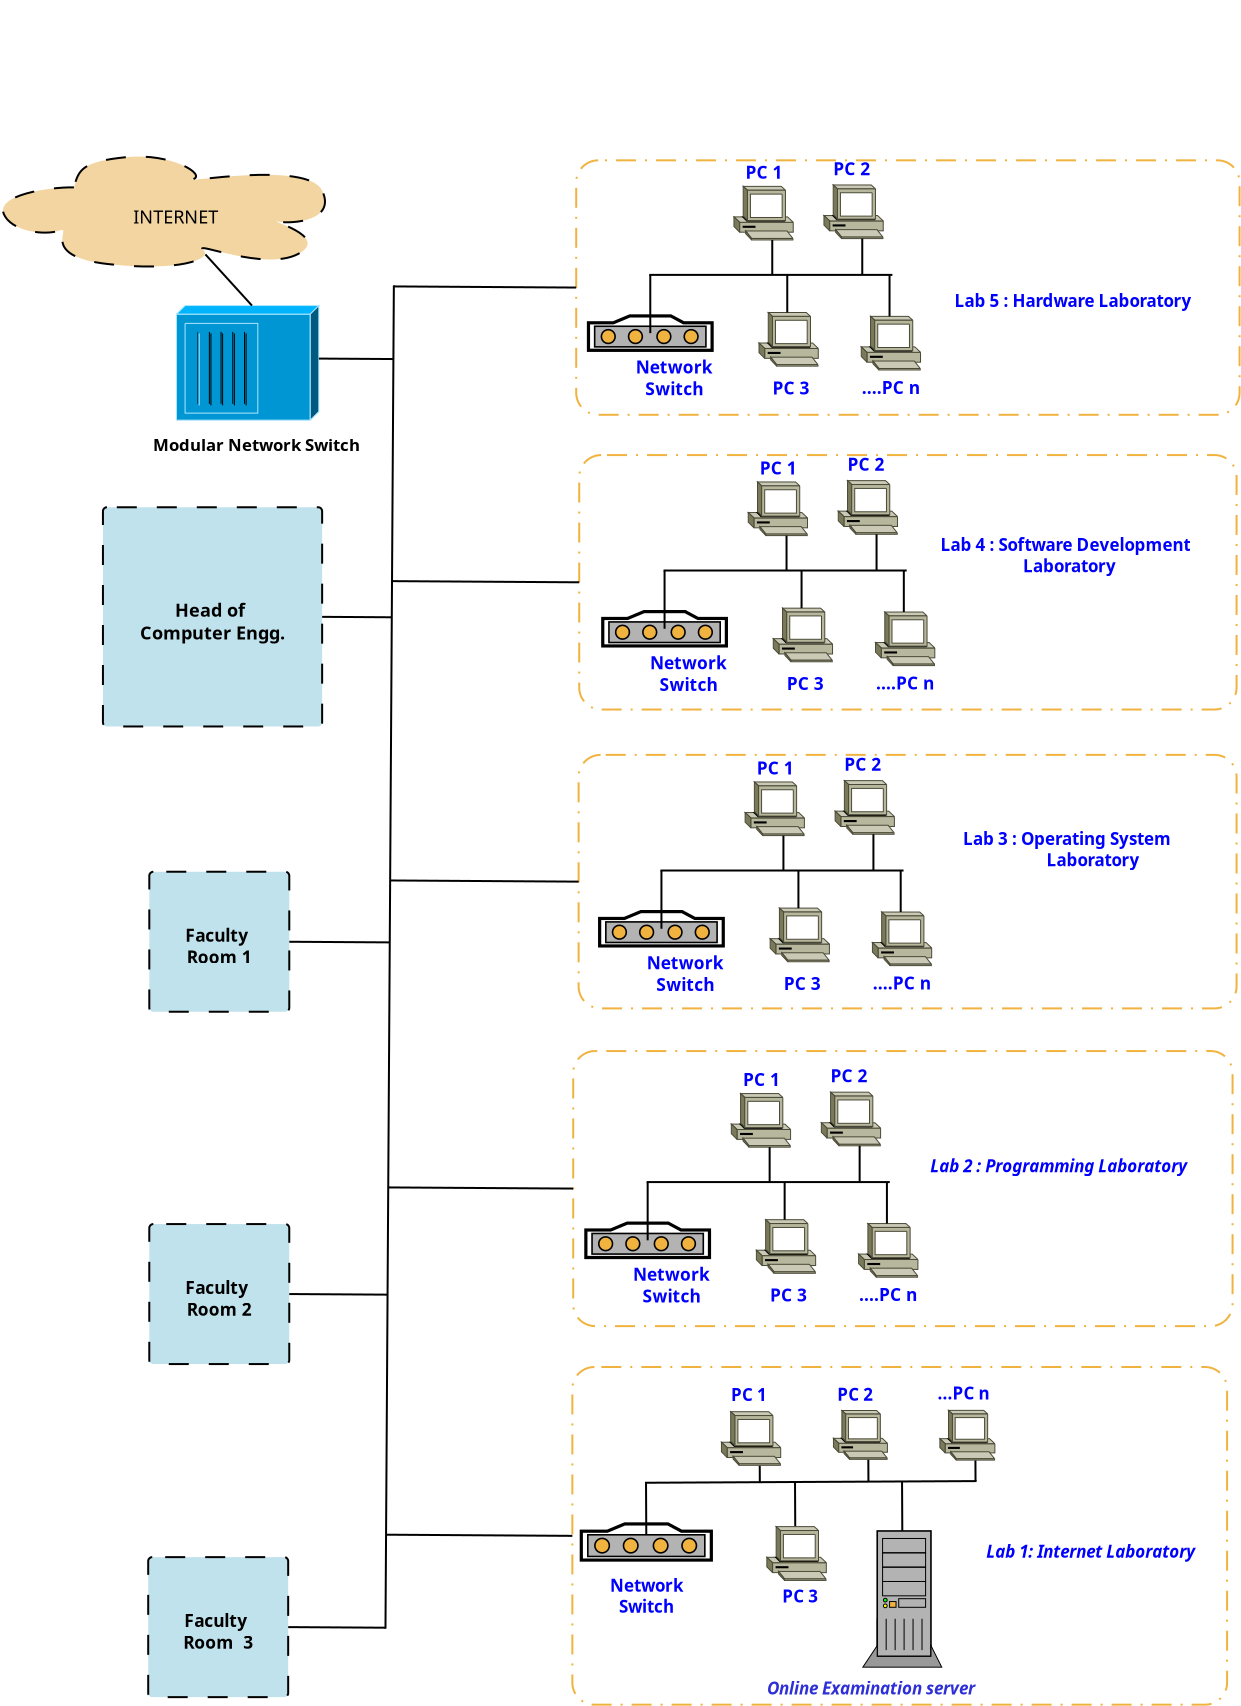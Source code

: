 <?xml version="1.0" encoding="UTF-8"?>
<dia:diagram xmlns:dia="http://www.lysator.liu.se/~alla/dia/">
  <dia:layer name="Background" visible="true" active="true">
    <dia:object type="Standard - Text" version="1" id="O0">
      <dia:attribute name="obj_pos">
        <dia:point val="82.338,-55.86"/>
      </dia:attribute>
      <dia:attribute name="obj_bb">
        <dia:rectangle val="82.338,-56.455;82.338,-55.71"/>
      </dia:attribute>
      <dia:attribute name="text">
        <dia:composite type="text">
          <dia:attribute name="string">
            <dia:string>##</dia:string>
          </dia:attribute>
          <dia:attribute name="font">
            <dia:font family="sans" style="0" name="Helvetica"/>
          </dia:attribute>
          <dia:attribute name="height">
            <dia:real val="0.8"/>
          </dia:attribute>
          <dia:attribute name="pos">
            <dia:point val="82.338,-55.86"/>
          </dia:attribute>
          <dia:attribute name="color">
            <dia:color val="#000000"/>
          </dia:attribute>
          <dia:attribute name="alignment">
            <dia:enum val="0"/>
          </dia:attribute>
        </dia:composite>
      </dia:attribute>
      <dia:attribute name="valign">
        <dia:enum val="3"/>
      </dia:attribute>
    </dia:object>
    <dia:object type="Standard - Text" version="1" id="O1">
      <dia:attribute name="obj_pos">
        <dia:point val="69.727,-19.244"/>
      </dia:attribute>
      <dia:attribute name="obj_bb">
        <dia:rectangle val="69.727,-19.84;69.727,-19.095"/>
      </dia:attribute>
      <dia:attribute name="text">
        <dia:composite type="text">
          <dia:attribute name="string">
            <dia:string>##</dia:string>
          </dia:attribute>
          <dia:attribute name="font">
            <dia:font family="sans" style="0" name="Helvetica"/>
          </dia:attribute>
          <dia:attribute name="height">
            <dia:real val="0.8"/>
          </dia:attribute>
          <dia:attribute name="pos">
            <dia:point val="69.727,-19.244"/>
          </dia:attribute>
          <dia:attribute name="color">
            <dia:color val="#000000"/>
          </dia:attribute>
          <dia:attribute name="alignment">
            <dia:enum val="0"/>
          </dia:attribute>
        </dia:composite>
      </dia:attribute>
      <dia:attribute name="valign">
        <dia:enum val="3"/>
      </dia:attribute>
    </dia:object>
    <dia:group>
      <dia:group>
        <dia:object type="Standard - Box" version="0" id="O2">
          <dia:attribute name="obj_pos">
            <dia:point val="60.926,11.756"/>
          </dia:attribute>
          <dia:attribute name="obj_bb">
            <dia:rectangle val="60.876,11.706;93.713,28.689"/>
          </dia:attribute>
          <dia:attribute name="elem_corner">
            <dia:point val="60.926,11.756"/>
          </dia:attribute>
          <dia:attribute name="elem_width">
            <dia:real val="32.736"/>
          </dia:attribute>
          <dia:attribute name="elem_height">
            <dia:real val="16.883"/>
          </dia:attribute>
          <dia:attribute name="border_width">
            <dia:real val="0.1"/>
          </dia:attribute>
          <dia:attribute name="border_color">
            <dia:color val="#f1b33f"/>
          </dia:attribute>
          <dia:attribute name="show_background">
            <dia:boolean val="false"/>
          </dia:attribute>
          <dia:attribute name="line_style">
            <dia:enum val="2"/>
          </dia:attribute>
          <dia:attribute name="corner_radius">
            <dia:real val="1.1"/>
          </dia:attribute>
        </dia:object>
        <dia:group>
          <dia:object type="Standard - Text" version="1" id="O3">
            <dia:attribute name="obj_pos">
              <dia:point val="69.742,13.459"/>
            </dia:attribute>
            <dia:attribute name="obj_bb">
              <dia:rectangle val="68.678,12.671;70.806,13.659"/>
            </dia:attribute>
            <dia:attribute name="text">
              <dia:composite type="text">
                <dia:attribute name="string">
                  <dia:string>#PC 1#</dia:string>
                </dia:attribute>
                <dia:attribute name="font">
                  <dia:font family="sans" style="80" name="Helvetica-Bold"/>
                </dia:attribute>
                <dia:attribute name="height">
                  <dia:real val="1.058"/>
                </dia:attribute>
                <dia:attribute name="pos">
                  <dia:point val="69.742,13.459"/>
                </dia:attribute>
                <dia:attribute name="color">
                  <dia:color val="#0000ff"/>
                </dia:attribute>
                <dia:attribute name="alignment">
                  <dia:enum val="1"/>
                </dia:attribute>
              </dia:composite>
            </dia:attribute>
            <dia:attribute name="valign">
              <dia:enum val="3"/>
            </dia:attribute>
          </dia:object>
          <dia:object type="Standard - Text" version="1" id="O4">
            <dia:attribute name="obj_pos">
              <dia:point val="75.067,13.445"/>
            </dia:attribute>
            <dia:attribute name="obj_bb">
              <dia:rectangle val="74.003,12.658;76.131,13.645"/>
            </dia:attribute>
            <dia:attribute name="text">
              <dia:composite type="text">
                <dia:attribute name="string">
                  <dia:string>#PC 2#</dia:string>
                </dia:attribute>
                <dia:attribute name="font">
                  <dia:font family="sans" style="80" name="Helvetica-Bold"/>
                </dia:attribute>
                <dia:attribute name="height">
                  <dia:real val="1.058"/>
                </dia:attribute>
                <dia:attribute name="pos">
                  <dia:point val="75.067,13.445"/>
                </dia:attribute>
                <dia:attribute name="color">
                  <dia:color val="#0000ff"/>
                </dia:attribute>
                <dia:attribute name="alignment">
                  <dia:enum val="1"/>
                </dia:attribute>
              </dia:composite>
            </dia:attribute>
            <dia:attribute name="valign">
              <dia:enum val="3"/>
            </dia:attribute>
          </dia:object>
          <dia:object type="Standard - Text" version="1" id="O5">
            <dia:attribute name="obj_pos">
              <dia:point val="72.326,23.533"/>
            </dia:attribute>
            <dia:attribute name="obj_bb">
              <dia:rectangle val="71.263,22.745;73.39,23.733"/>
            </dia:attribute>
            <dia:attribute name="text">
              <dia:composite type="text">
                <dia:attribute name="string">
                  <dia:string>#PC 3#</dia:string>
                </dia:attribute>
                <dia:attribute name="font">
                  <dia:font family="sans" style="80" name="Helvetica-Bold"/>
                </dia:attribute>
                <dia:attribute name="height">
                  <dia:real val="1.058"/>
                </dia:attribute>
                <dia:attribute name="pos">
                  <dia:point val="72.326,23.533"/>
                </dia:attribute>
                <dia:attribute name="color">
                  <dia:color val="#0000ff"/>
                </dia:attribute>
                <dia:attribute name="alignment">
                  <dia:enum val="1"/>
                </dia:attribute>
              </dia:composite>
            </dia:attribute>
            <dia:attribute name="valign">
              <dia:enum val="3"/>
            </dia:attribute>
          </dia:object>
          <dia:object type="Standard - Text" version="1" id="O6">
            <dia:attribute name="obj_pos">
              <dia:point val="80.484,13.382"/>
            </dia:attribute>
            <dia:attribute name="obj_bb">
              <dia:rectangle val="78.93,12.595;82.037,13.582"/>
            </dia:attribute>
            <dia:attribute name="text">
              <dia:composite type="text">
                <dia:attribute name="string">
                  <dia:string>#...PC n#</dia:string>
                </dia:attribute>
                <dia:attribute name="font">
                  <dia:font family="sans" style="80" name="Helvetica-Bold"/>
                </dia:attribute>
                <dia:attribute name="height">
                  <dia:real val="1.058"/>
                </dia:attribute>
                <dia:attribute name="pos">
                  <dia:point val="80.484,13.382"/>
                </dia:attribute>
                <dia:attribute name="color">
                  <dia:color val="#0000ff"/>
                </dia:attribute>
                <dia:attribute name="alignment">
                  <dia:enum val="1"/>
                </dia:attribute>
              </dia:composite>
            </dia:attribute>
            <dia:attribute name="valign">
              <dia:enum val="3"/>
            </dia:attribute>
          </dia:object>
          <dia:group>
            <dia:object type="Standard - Text" version="1" id="O7">
              <dia:attribute name="obj_pos">
                <dia:point val="70.657,28.134"/>
              </dia:attribute>
              <dia:attribute name="obj_bb">
                <dia:rectangle val="70.657,27.341;83.395,28.334"/>
              </dia:attribute>
              <dia:attribute name="text">
                <dia:composite type="text">
                  <dia:attribute name="string">
                    <dia:string>#Online Examination server#</dia:string>
                  </dia:attribute>
                  <dia:attribute name="font">
                    <dia:font family="sans" style="84" name="Helvetica"/>
                  </dia:attribute>
                  <dia:attribute name="height">
                    <dia:real val="1.065"/>
                  </dia:attribute>
                  <dia:attribute name="pos">
                    <dia:point val="70.657,28.134"/>
                  </dia:attribute>
                  <dia:attribute name="color">
                    <dia:color val="#2f2fd7"/>
                  </dia:attribute>
                  <dia:attribute name="alignment">
                    <dia:enum val="0"/>
                  </dia:attribute>
                </dia:composite>
              </dia:attribute>
              <dia:attribute name="valign">
                <dia:enum val="3"/>
              </dia:attribute>
            </dia:object>
            <dia:object type="Network - Bus" version="0" id="O8">
              <dia:attribute name="obj_pos">
                <dia:point val="65.742,17.537"/>
              </dia:attribute>
              <dia:attribute name="obj_bb">
                <dia:rectangle val="64.559,16.37;81.134,20.506"/>
              </dia:attribute>
              <dia:attribute name="conn_endpoints">
                <dia:point val="65.742,17.537"/>
                <dia:point val="75.675,17.487"/>
              </dia:attribute>
              <dia:attribute name="line_color">
                <dia:color val="#000000"/>
              </dia:attribute>
              <dia:attribute name="bus_handles">
                <dia:point val="72.07,19.737"/>
                <dia:point val="70.295,16.67"/>
                <dia:point val="75.724,16.37"/>
                <dia:point val="77.423,19.953"/>
                <dia:point val="81.079,16.41"/>
                <dia:point val="64.624,20.506"/>
              </dia:attribute>
              <dia:connections>
                <dia:connection handle="2" to="O9" connection="2"/>
                <dia:connection handle="3" to="O10" connection="5"/>
                <dia:connection handle="4" to="O11" connection="5"/>
                <dia:connection handle="5" to="O12" connection="0"/>
                <dia:connection handle="6" to="O13" connection="5"/>
                <dia:connection handle="7" to="O14" connection="1"/>
              </dia:connections>
            </dia:object>
            <dia:object type="Cisco - PC" version="1" id="O9">
              <dia:attribute name="obj_pos">
                <dia:point val="70.652,19.737"/>
              </dia:attribute>
              <dia:attribute name="obj_bb">
                <dia:rectangle val="70.651,19.736;73.625,22.427"/>
              </dia:attribute>
              <dia:attribute name="meta">
                <dia:composite type="dict"/>
              </dia:attribute>
              <dia:attribute name="elem_corner">
                <dia:point val="70.652,19.737"/>
              </dia:attribute>
              <dia:attribute name="elem_width">
                <dia:real val="2.971"/>
              </dia:attribute>
              <dia:attribute name="elem_height">
                <dia:real val="2.689"/>
              </dia:attribute>
              <dia:attribute name="line_width">
                <dia:real val="0.1"/>
              </dia:attribute>
              <dia:attribute name="line_colour">
                <dia:color val="#000000"/>
              </dia:attribute>
              <dia:attribute name="fill_colour">
                <dia:color val="#f1b33f"/>
              </dia:attribute>
              <dia:attribute name="show_background">
                <dia:boolean val="true"/>
              </dia:attribute>
              <dia:attribute name="line_style">
                <dia:enum val="0"/>
                <dia:real val="1"/>
              </dia:attribute>
              <dia:attribute name="flip_horizontal">
                <dia:boolean val="true"/>
              </dia:attribute>
              <dia:attribute name="flip_vertical">
                <dia:boolean val="false"/>
              </dia:attribute>
              <dia:attribute name="subscale">
                <dia:real val="1"/>
              </dia:attribute>
            </dia:object>
            <dia:object type="Cisco - PC" version="1" id="O10">
              <dia:attribute name="obj_pos">
                <dia:point val="68.38,13.989"/>
              </dia:attribute>
              <dia:attribute name="obj_bb">
                <dia:rectangle val="68.379,13.988;71.344,16.671"/>
              </dia:attribute>
              <dia:attribute name="meta">
                <dia:composite type="dict"/>
              </dia:attribute>
              <dia:attribute name="elem_corner">
                <dia:point val="68.38,13.989"/>
              </dia:attribute>
              <dia:attribute name="elem_width">
                <dia:real val="2.963"/>
              </dia:attribute>
              <dia:attribute name="elem_height">
                <dia:real val="2.681"/>
              </dia:attribute>
              <dia:attribute name="line_width">
                <dia:real val="0.1"/>
              </dia:attribute>
              <dia:attribute name="line_colour">
                <dia:color val="#000000"/>
              </dia:attribute>
              <dia:attribute name="fill_colour">
                <dia:color val="#f4c163"/>
              </dia:attribute>
              <dia:attribute name="show_background">
                <dia:boolean val="true"/>
              </dia:attribute>
              <dia:attribute name="line_style">
                <dia:enum val="0"/>
                <dia:real val="1"/>
              </dia:attribute>
              <dia:attribute name="flip_horizontal">
                <dia:boolean val="true"/>
              </dia:attribute>
              <dia:attribute name="flip_vertical">
                <dia:boolean val="false"/>
              </dia:attribute>
              <dia:attribute name="subscale">
                <dia:real val="1"/>
              </dia:attribute>
            </dia:object>
            <dia:object type="Cisco - PC" version="1" id="O11">
              <dia:attribute name="obj_pos">
                <dia:point val="73.981,13.93"/>
              </dia:attribute>
              <dia:attribute name="obj_bb">
                <dia:rectangle val="73.979,13.928;76.679,16.371"/>
              </dia:attribute>
              <dia:attribute name="meta">
                <dia:composite type="dict"/>
              </dia:attribute>
              <dia:attribute name="elem_corner">
                <dia:point val="73.981,13.93"/>
              </dia:attribute>
              <dia:attribute name="elem_width">
                <dia:real val="2.697"/>
              </dia:attribute>
              <dia:attribute name="elem_height">
                <dia:real val="2.441"/>
              </dia:attribute>
              <dia:attribute name="line_width">
                <dia:real val="0.1"/>
              </dia:attribute>
              <dia:attribute name="line_colour">
                <dia:color val="#000000"/>
              </dia:attribute>
              <dia:attribute name="fill_colour">
                <dia:color val="#f4c163"/>
              </dia:attribute>
              <dia:attribute name="show_background">
                <dia:boolean val="true"/>
              </dia:attribute>
              <dia:attribute name="line_style">
                <dia:enum val="0"/>
                <dia:real val="1"/>
              </dia:attribute>
              <dia:attribute name="flip_horizontal">
                <dia:boolean val="true"/>
              </dia:attribute>
              <dia:attribute name="flip_vertical">
                <dia:boolean val="false"/>
              </dia:attribute>
              <dia:attribute name="subscale">
                <dia:real val="1"/>
              </dia:attribute>
            </dia:object>
            <dia:object type="Network - General Computer (Tower)" version="1" id="O12">
              <dia:attribute name="obj_pos">
                <dia:point val="75.452,19.953"/>
              </dia:attribute>
              <dia:attribute name="obj_bb">
                <dia:rectangle val="75.442,19.913;79.402,27.792"/>
              </dia:attribute>
              <dia:attribute name="meta">
                <dia:composite type="dict"/>
              </dia:attribute>
              <dia:attribute name="elem_corner">
                <dia:point val="75.452,19.953"/>
              </dia:attribute>
              <dia:attribute name="elem_width">
                <dia:real val="3.942"/>
              </dia:attribute>
              <dia:attribute name="elem_height">
                <dia:real val="6.809"/>
              </dia:attribute>
              <dia:attribute name="line_width">
                <dia:real val="0.1"/>
              </dia:attribute>
              <dia:attribute name="line_colour">
                <dia:color val="#000000"/>
              </dia:attribute>
              <dia:attribute name="fill_colour">
                <dia:color val="#f1b33f"/>
              </dia:attribute>
              <dia:attribute name="show_background">
                <dia:boolean val="true"/>
              </dia:attribute>
              <dia:attribute name="line_style">
                <dia:enum val="0"/>
                <dia:real val="1"/>
              </dia:attribute>
              <dia:attribute name="padding">
                <dia:real val="0.1"/>
              </dia:attribute>
              <dia:attribute name="text">
                <dia:composite type="text">
                  <dia:attribute name="string">
                    <dia:string>##</dia:string>
                  </dia:attribute>
                  <dia:attribute name="font">
                    <dia:font family="sans" style="0" name="Helvetica"/>
                  </dia:attribute>
                  <dia:attribute name="height">
                    <dia:real val="0.8"/>
                  </dia:attribute>
                  <dia:attribute name="pos">
                    <dia:point val="77.423,27.542"/>
                  </dia:attribute>
                  <dia:attribute name="color">
                    <dia:color val="#000000"/>
                  </dia:attribute>
                  <dia:attribute name="alignment">
                    <dia:enum val="1"/>
                  </dia:attribute>
                </dia:composite>
              </dia:attribute>
              <dia:attribute name="flip_horizontal">
                <dia:boolean val="true"/>
              </dia:attribute>
              <dia:attribute name="flip_vertical">
                <dia:boolean val="false"/>
              </dia:attribute>
              <dia:attribute name="subscale">
                <dia:real val="1"/>
              </dia:attribute>
            </dia:object>
            <dia:object type="Cisco - PC" version="1" id="O13">
              <dia:attribute name="obj_pos">
                <dia:point val="79.303,13.924"/>
              </dia:attribute>
              <dia:attribute name="obj_bb">
                <dia:rectangle val="79.302,13.923;82.052,16.411"/>
              </dia:attribute>
              <dia:attribute name="meta">
                <dia:composite type="dict"/>
              </dia:attribute>
              <dia:attribute name="elem_corner">
                <dia:point val="79.303,13.924"/>
              </dia:attribute>
              <dia:attribute name="elem_width">
                <dia:real val="2.748"/>
              </dia:attribute>
              <dia:attribute name="elem_height">
                <dia:real val="2.486"/>
              </dia:attribute>
              <dia:attribute name="line_width">
                <dia:real val="0.1"/>
              </dia:attribute>
              <dia:attribute name="line_colour">
                <dia:color val="#000000"/>
              </dia:attribute>
              <dia:attribute name="fill_colour">
                <dia:color val="#f4c163"/>
              </dia:attribute>
              <dia:attribute name="show_background">
                <dia:boolean val="true"/>
              </dia:attribute>
              <dia:attribute name="line_style">
                <dia:enum val="0"/>
                <dia:real val="1"/>
              </dia:attribute>
              <dia:attribute name="flip_horizontal">
                <dia:boolean val="true"/>
              </dia:attribute>
              <dia:attribute name="flip_vertical">
                <dia:boolean val="false"/>
              </dia:attribute>
              <dia:attribute name="subscale">
                <dia:real val="1"/>
              </dia:attribute>
            </dia:object>
            <dia:object type="Network - Modem" version="1" id="O14">
              <dia:attribute name="obj_pos">
                <dia:point val="61.374,19.603"/>
              </dia:attribute>
              <dia:attribute name="obj_bb">
                <dia:rectangle val="61.294,19.523;67.954,22.837"/>
              </dia:attribute>
              <dia:attribute name="meta">
                <dia:composite type="dict"/>
              </dia:attribute>
              <dia:attribute name="elem_corner">
                <dia:point val="61.374,19.603"/>
              </dia:attribute>
              <dia:attribute name="elem_width">
                <dia:real val="6.5"/>
              </dia:attribute>
              <dia:attribute name="elem_height">
                <dia:real val="1.806"/>
              </dia:attribute>
              <dia:attribute name="line_width">
                <dia:real val="0.1"/>
              </dia:attribute>
              <dia:attribute name="line_colour">
                <dia:color val="#000000"/>
              </dia:attribute>
              <dia:attribute name="fill_colour">
                <dia:color val="#f1b33f"/>
              </dia:attribute>
              <dia:attribute name="show_background">
                <dia:boolean val="true"/>
              </dia:attribute>
              <dia:attribute name="line_style">
                <dia:enum val="0"/>
                <dia:real val="1"/>
              </dia:attribute>
              <dia:attribute name="padding">
                <dia:real val="0.1"/>
              </dia:attribute>
              <dia:attribute name="text">
                <dia:composite type="text">
                  <dia:attribute name="string">
                    <dia:string>##</dia:string>
                  </dia:attribute>
                  <dia:attribute name="font">
                    <dia:font family="sans" style="0" name="Helvetica"/>
                  </dia:attribute>
                  <dia:attribute name="height">
                    <dia:real val="0.8"/>
                  </dia:attribute>
                  <dia:attribute name="pos">
                    <dia:point val="64.624,22.587"/>
                  </dia:attribute>
                  <dia:attribute name="color">
                    <dia:color val="#000000"/>
                  </dia:attribute>
                  <dia:attribute name="alignment">
                    <dia:enum val="1"/>
                  </dia:attribute>
                </dia:composite>
              </dia:attribute>
              <dia:attribute name="flip_horizontal">
                <dia:boolean val="false"/>
              </dia:attribute>
              <dia:attribute name="flip_vertical">
                <dia:boolean val="false"/>
              </dia:attribute>
              <dia:attribute name="subscale">
                <dia:real val="1"/>
              </dia:attribute>
            </dia:object>
            <dia:object type="Standard - Text" version="1" id="O15">
              <dia:attribute name="obj_pos">
                <dia:point val="64.634,22.988"/>
              </dia:attribute>
              <dia:attribute name="obj_bb">
                <dia:rectangle val="62.616,22.2;66.651,24.246"/>
              </dia:attribute>
              <dia:attribute name="text">
                <dia:composite type="text">
                  <dia:attribute name="string">
                    <dia:string>#Network
Switch#</dia:string>
                  </dia:attribute>
                  <dia:attribute name="font">
                    <dia:font family="sans" style="80" name="Helvetica-Bold"/>
                  </dia:attribute>
                  <dia:attribute name="height">
                    <dia:real val="1.058"/>
                  </dia:attribute>
                  <dia:attribute name="pos">
                    <dia:point val="64.634,22.988"/>
                  </dia:attribute>
                  <dia:attribute name="color">
                    <dia:color val="#0000ff"/>
                  </dia:attribute>
                  <dia:attribute name="alignment">
                    <dia:enum val="1"/>
                  </dia:attribute>
                </dia:composite>
              </dia:attribute>
              <dia:attribute name="valign">
                <dia:enum val="3"/>
              </dia:attribute>
            </dia:object>
            <dia:object type="Standard - Text" version="1" id="O16">
              <dia:attribute name="obj_pos">
                <dia:point val="86.841,21.298"/>
              </dia:attribute>
              <dia:attribute name="obj_bb">
                <dia:rectangle val="80.49,20.511;93.193,21.498"/>
              </dia:attribute>
              <dia:attribute name="text">
                <dia:composite type="text">
                  <dia:attribute name="string">
                    <dia:string>#Lab 1: Internet Laboratory#</dia:string>
                  </dia:attribute>
                  <dia:attribute name="font">
                    <dia:font family="sans" style="84" name="Helvetica"/>
                  </dia:attribute>
                  <dia:attribute name="height">
                    <dia:real val="1.058"/>
                  </dia:attribute>
                  <dia:attribute name="pos">
                    <dia:point val="86.841,21.298"/>
                  </dia:attribute>
                  <dia:attribute name="color">
                    <dia:color val="#0000ff"/>
                  </dia:attribute>
                  <dia:attribute name="alignment">
                    <dia:enum val="1"/>
                  </dia:attribute>
                </dia:composite>
              </dia:attribute>
              <dia:attribute name="valign">
                <dia:enum val="3"/>
              </dia:attribute>
            </dia:object>
          </dia:group>
        </dia:group>
      </dia:group>
      <dia:group>
        <dia:object type="Standard - Box" version="0" id="O17">
          <dia:attribute name="obj_pos">
            <dia:point val="60.968,-4.043"/>
          </dia:attribute>
          <dia:attribute name="obj_bb">
            <dia:rectangle val="60.919,-4.093;93.987,9.761"/>
          </dia:attribute>
          <dia:attribute name="elem_corner">
            <dia:point val="60.968,-4.043"/>
          </dia:attribute>
          <dia:attribute name="elem_width">
            <dia:real val="32.968"/>
          </dia:attribute>
          <dia:attribute name="elem_height">
            <dia:real val="13.754"/>
          </dia:attribute>
          <dia:attribute name="border_width">
            <dia:real val="0.1"/>
          </dia:attribute>
          <dia:attribute name="border_color">
            <dia:color val="#f1b33f"/>
          </dia:attribute>
          <dia:attribute name="show_background">
            <dia:boolean val="false"/>
          </dia:attribute>
          <dia:attribute name="line_style">
            <dia:enum val="2"/>
          </dia:attribute>
          <dia:attribute name="corner_radius">
            <dia:real val="1.1"/>
          </dia:attribute>
        </dia:object>
        <dia:group>
          <dia:group>
            <dia:object type="Network - Modem" version="1" id="O18">
              <dia:attribute name="obj_pos">
                <dia:point val="61.601,4.563"/>
              </dia:attribute>
              <dia:attribute name="obj_bb">
                <dia:rectangle val="61.521,4.483;67.861,7.679"/>
              </dia:attribute>
              <dia:attribute name="meta">
                <dia:composite type="dict"/>
              </dia:attribute>
              <dia:attribute name="elem_corner">
                <dia:point val="61.601,4.563"/>
              </dia:attribute>
              <dia:attribute name="elem_width">
                <dia:real val="6.181"/>
              </dia:attribute>
              <dia:attribute name="elem_height">
                <dia:real val="1.717"/>
              </dia:attribute>
              <dia:attribute name="line_width">
                <dia:real val="0.1"/>
              </dia:attribute>
              <dia:attribute name="line_colour">
                <dia:color val="#000000"/>
              </dia:attribute>
              <dia:attribute name="fill_colour">
                <dia:color val="#f1b33f"/>
              </dia:attribute>
              <dia:attribute name="show_background">
                <dia:boolean val="true"/>
              </dia:attribute>
              <dia:attribute name="line_style">
                <dia:enum val="0"/>
                <dia:real val="1"/>
              </dia:attribute>
              <dia:attribute name="padding">
                <dia:real val="0.1"/>
              </dia:attribute>
              <dia:attribute name="text">
                <dia:composite type="text">
                  <dia:attribute name="string">
                    <dia:string>##</dia:string>
                  </dia:attribute>
                  <dia:attribute name="font">
                    <dia:font family="sans" style="0" name="Helvetica"/>
                  </dia:attribute>
                  <dia:attribute name="height">
                    <dia:real val="0.8"/>
                  </dia:attribute>
                  <dia:attribute name="pos">
                    <dia:point val="64.691,7.429"/>
                  </dia:attribute>
                  <dia:attribute name="color">
                    <dia:color val="#000000"/>
                  </dia:attribute>
                  <dia:attribute name="alignment">
                    <dia:enum val="1"/>
                  </dia:attribute>
                </dia:composite>
              </dia:attribute>
              <dia:attribute name="flip_horizontal">
                <dia:boolean val="false"/>
              </dia:attribute>
              <dia:attribute name="flip_vertical">
                <dia:boolean val="false"/>
              </dia:attribute>
              <dia:attribute name="subscale">
                <dia:real val="1"/>
              </dia:attribute>
            </dia:object>
            <dia:object type="Cisco - PC" version="1" id="O19">
              <dia:attribute name="obj_pos">
                <dia:point val="73.375,-1.986"/>
              </dia:attribute>
              <dia:attribute name="obj_bb">
                <dia:rectangle val="73.374,-1.987;76.34,0.697"/>
              </dia:attribute>
              <dia:attribute name="meta">
                <dia:composite type="dict"/>
              </dia:attribute>
              <dia:attribute name="elem_corner">
                <dia:point val="73.375,-1.986"/>
              </dia:attribute>
              <dia:attribute name="elem_width">
                <dia:real val="2.963"/>
              </dia:attribute>
              <dia:attribute name="elem_height">
                <dia:real val="2.681"/>
              </dia:attribute>
              <dia:attribute name="line_width">
                <dia:real val="0.1"/>
              </dia:attribute>
              <dia:attribute name="line_colour">
                <dia:color val="#000000"/>
              </dia:attribute>
              <dia:attribute name="fill_colour">
                <dia:color val="#f4c163"/>
              </dia:attribute>
              <dia:attribute name="show_background">
                <dia:boolean val="true"/>
              </dia:attribute>
              <dia:attribute name="line_style">
                <dia:enum val="0"/>
                <dia:real val="1"/>
              </dia:attribute>
              <dia:attribute name="flip_horizontal">
                <dia:boolean val="true"/>
              </dia:attribute>
              <dia:attribute name="flip_vertical">
                <dia:boolean val="false"/>
              </dia:attribute>
              <dia:attribute name="subscale">
                <dia:real val="1"/>
              </dia:attribute>
            </dia:object>
            <dia:object type="Cisco - PC" version="1" id="O20">
              <dia:attribute name="obj_pos">
                <dia:point val="68.874,-1.918"/>
              </dia:attribute>
              <dia:attribute name="obj_bb">
                <dia:rectangle val="68.873,-1.919;71.839,0.764"/>
              </dia:attribute>
              <dia:attribute name="meta">
                <dia:composite type="dict"/>
              </dia:attribute>
              <dia:attribute name="elem_corner">
                <dia:point val="68.874,-1.918"/>
              </dia:attribute>
              <dia:attribute name="elem_width">
                <dia:real val="2.963"/>
              </dia:attribute>
              <dia:attribute name="elem_height">
                <dia:real val="2.681"/>
              </dia:attribute>
              <dia:attribute name="line_width">
                <dia:real val="0.1"/>
              </dia:attribute>
              <dia:attribute name="line_colour">
                <dia:color val="#000000"/>
              </dia:attribute>
              <dia:attribute name="fill_colour">
                <dia:color val="#f4c163"/>
              </dia:attribute>
              <dia:attribute name="show_background">
                <dia:boolean val="true"/>
              </dia:attribute>
              <dia:attribute name="line_style">
                <dia:enum val="0"/>
                <dia:real val="1"/>
              </dia:attribute>
              <dia:attribute name="flip_horizontal">
                <dia:boolean val="true"/>
              </dia:attribute>
              <dia:attribute name="flip_vertical">
                <dia:boolean val="false"/>
              </dia:attribute>
              <dia:attribute name="subscale">
                <dia:real val="1"/>
              </dia:attribute>
            </dia:object>
            <dia:object type="Cisco - PC" version="1" id="O21">
              <dia:attribute name="obj_pos">
                <dia:point val="75.24,4.583"/>
              </dia:attribute>
              <dia:attribute name="obj_bb">
                <dia:rectangle val="75.239,4.582;78.204,7.265"/>
              </dia:attribute>
              <dia:attribute name="meta">
                <dia:composite type="dict"/>
              </dia:attribute>
              <dia:attribute name="elem_corner">
                <dia:point val="75.24,4.583"/>
              </dia:attribute>
              <dia:attribute name="elem_width">
                <dia:real val="2.963"/>
              </dia:attribute>
              <dia:attribute name="elem_height">
                <dia:real val="2.681"/>
              </dia:attribute>
              <dia:attribute name="line_width">
                <dia:real val="0.1"/>
              </dia:attribute>
              <dia:attribute name="line_colour">
                <dia:color val="#000000"/>
              </dia:attribute>
              <dia:attribute name="fill_colour">
                <dia:color val="#f4c163"/>
              </dia:attribute>
              <dia:attribute name="show_background">
                <dia:boolean val="true"/>
              </dia:attribute>
              <dia:attribute name="line_style">
                <dia:enum val="0"/>
                <dia:real val="1"/>
              </dia:attribute>
              <dia:attribute name="flip_horizontal">
                <dia:boolean val="true"/>
              </dia:attribute>
              <dia:attribute name="flip_vertical">
                <dia:boolean val="false"/>
              </dia:attribute>
              <dia:attribute name="subscale">
                <dia:real val="1"/>
              </dia:attribute>
            </dia:object>
            <dia:object type="Cisco - PC" version="1" id="O22">
              <dia:attribute name="obj_pos">
                <dia:point val="70.127,4.389"/>
              </dia:attribute>
              <dia:attribute name="obj_bb">
                <dia:rectangle val="70.125,4.388;73.091,7.072"/>
              </dia:attribute>
              <dia:attribute name="meta">
                <dia:composite type="dict"/>
              </dia:attribute>
              <dia:attribute name="elem_corner">
                <dia:point val="70.127,4.389"/>
              </dia:attribute>
              <dia:attribute name="elem_width">
                <dia:real val="2.963"/>
              </dia:attribute>
              <dia:attribute name="elem_height">
                <dia:real val="2.681"/>
              </dia:attribute>
              <dia:attribute name="line_width">
                <dia:real val="0.1"/>
              </dia:attribute>
              <dia:attribute name="line_colour">
                <dia:color val="#000000"/>
              </dia:attribute>
              <dia:attribute name="fill_colour">
                <dia:color val="#f4c163"/>
              </dia:attribute>
              <dia:attribute name="show_background">
                <dia:boolean val="true"/>
              </dia:attribute>
              <dia:attribute name="line_style">
                <dia:enum val="0"/>
                <dia:real val="1"/>
              </dia:attribute>
              <dia:attribute name="flip_horizontal">
                <dia:boolean val="true"/>
              </dia:attribute>
              <dia:attribute name="flip_vertical">
                <dia:boolean val="false"/>
              </dia:attribute>
              <dia:attribute name="subscale">
                <dia:real val="1"/>
              </dia:attribute>
            </dia:object>
            <dia:object type="Standard - Text" version="1" id="O23">
              <dia:attribute name="obj_pos">
                <dia:point val="69.453,-2.298"/>
              </dia:attribute>
              <dia:attribute name="obj_bb">
                <dia:rectangle val="69.453,-3.101;71.626,-2.093"/>
              </dia:attribute>
              <dia:attribute name="text">
                <dia:composite type="text">
                  <dia:attribute name="string">
                    <dia:string>#PC 1#</dia:string>
                  </dia:attribute>
                  <dia:attribute name="font">
                    <dia:font family="sans" style="80" name="Helvetica-Bold"/>
                  </dia:attribute>
                  <dia:attribute name="height">
                    <dia:real val="1.082"/>
                  </dia:attribute>
                  <dia:attribute name="pos">
                    <dia:point val="69.453,-2.298"/>
                  </dia:attribute>
                  <dia:attribute name="color">
                    <dia:color val="#0000ff"/>
                  </dia:attribute>
                  <dia:attribute name="alignment">
                    <dia:enum val="0"/>
                  </dia:attribute>
                </dia:composite>
              </dia:attribute>
              <dia:attribute name="valign">
                <dia:enum val="3"/>
              </dia:attribute>
            </dia:object>
            <dia:object type="Standard - Text" version="1" id="O24">
              <dia:attribute name="obj_pos">
                <dia:point val="73.835,-2.478"/>
              </dia:attribute>
              <dia:attribute name="obj_bb">
                <dia:rectangle val="73.835,-3.28;76.008,-2.273"/>
              </dia:attribute>
              <dia:attribute name="text">
                <dia:composite type="text">
                  <dia:attribute name="string">
                    <dia:string>#PC 2#</dia:string>
                  </dia:attribute>
                  <dia:attribute name="font">
                    <dia:font family="sans" style="80" name="Helvetica-Bold"/>
                  </dia:attribute>
                  <dia:attribute name="height">
                    <dia:real val="1.082"/>
                  </dia:attribute>
                  <dia:attribute name="pos">
                    <dia:point val="73.835,-2.478"/>
                  </dia:attribute>
                  <dia:attribute name="color">
                    <dia:color val="#0000ff"/>
                  </dia:attribute>
                  <dia:attribute name="alignment">
                    <dia:enum val="0"/>
                  </dia:attribute>
                </dia:composite>
              </dia:attribute>
              <dia:attribute name="valign">
                <dia:enum val="3"/>
              </dia:attribute>
            </dia:object>
            <dia:object type="Standard - Text" version="1" id="O25">
              <dia:attribute name="obj_pos">
                <dia:point val="70.805,8.484"/>
              </dia:attribute>
              <dia:attribute name="obj_bb">
                <dia:rectangle val="70.805,7.682;72.978,8.689"/>
              </dia:attribute>
              <dia:attribute name="text">
                <dia:composite type="text">
                  <dia:attribute name="string">
                    <dia:string>#PC 3#</dia:string>
                  </dia:attribute>
                  <dia:attribute name="font">
                    <dia:font family="sans" style="80" name="Helvetica-Bold"/>
                  </dia:attribute>
                  <dia:attribute name="height">
                    <dia:real val="1.082"/>
                  </dia:attribute>
                  <dia:attribute name="pos">
                    <dia:point val="70.805,8.484"/>
                  </dia:attribute>
                  <dia:attribute name="color">
                    <dia:color val="#0000ff"/>
                  </dia:attribute>
                  <dia:attribute name="alignment">
                    <dia:enum val="0"/>
                  </dia:attribute>
                </dia:composite>
              </dia:attribute>
              <dia:attribute name="valign">
                <dia:enum val="3"/>
              </dia:attribute>
            </dia:object>
            <dia:object type="Standard - Text" version="1" id="O26">
              <dia:attribute name="obj_pos">
                <dia:point val="75.259,8.457"/>
              </dia:attribute>
              <dia:attribute name="obj_bb">
                <dia:rectangle val="75.259,7.655;78.754,8.662"/>
              </dia:attribute>
              <dia:attribute name="text">
                <dia:composite type="text">
                  <dia:attribute name="string">
                    <dia:string>#....PC n#</dia:string>
                  </dia:attribute>
                  <dia:attribute name="font">
                    <dia:font family="sans" style="80" name="Helvetica-Bold"/>
                  </dia:attribute>
                  <dia:attribute name="height">
                    <dia:real val="1.082"/>
                  </dia:attribute>
                  <dia:attribute name="pos">
                    <dia:point val="75.259,8.457"/>
                  </dia:attribute>
                  <dia:attribute name="color">
                    <dia:color val="#0000ff"/>
                  </dia:attribute>
                  <dia:attribute name="alignment">
                    <dia:enum val="0"/>
                  </dia:attribute>
                </dia:composite>
              </dia:attribute>
              <dia:attribute name="valign">
                <dia:enum val="3"/>
              </dia:attribute>
            </dia:object>
            <dia:object type="Standard - Text" version="1" id="O27">
              <dia:attribute name="obj_pos">
                <dia:point val="65.885,7.444"/>
              </dia:attribute>
              <dia:attribute name="obj_bb">
                <dia:rectangle val="63.824,6.642;67.947,8.731"/>
              </dia:attribute>
              <dia:attribute name="text">
                <dia:composite type="text">
                  <dia:attribute name="string">
                    <dia:string>#Network
Switch#</dia:string>
                  </dia:attribute>
                  <dia:attribute name="font">
                    <dia:font family="sans" style="80" name="Helvetica-Bold"/>
                  </dia:attribute>
                  <dia:attribute name="height">
                    <dia:real val="1.082"/>
                  </dia:attribute>
                  <dia:attribute name="pos">
                    <dia:point val="65.885,7.444"/>
                  </dia:attribute>
                  <dia:attribute name="color">
                    <dia:color val="#0000ff"/>
                  </dia:attribute>
                  <dia:attribute name="alignment">
                    <dia:enum val="1"/>
                  </dia:attribute>
                </dia:composite>
              </dia:attribute>
              <dia:attribute name="valign">
                <dia:enum val="3"/>
              </dia:attribute>
            </dia:object>
            <dia:object type="Network - Bus" version="0" id="O28">
              <dia:attribute name="obj_pos">
                <dia:point val="65.999,2.509"/>
              </dia:attribute>
              <dia:attribute name="obj_bb">
                <dia:rectangle val="64.641,0.696;76.797,5.421"/>
              </dia:attribute>
              <dia:attribute name="conn_endpoints">
                <dia:point val="65.999,2.509"/>
                <dia:point val="76.747,2.509"/>
              </dia:attribute>
              <dia:attribute name="line_color">
                <dia:color val="#000000"/>
              </dia:attribute>
              <dia:attribute name="bus_handles">
                <dia:point val="64.691,5.421"/>
                <dia:point val="70.79,0.763"/>
                <dia:point val="76.654,4.583"/>
                <dia:point val="71.54,4.389"/>
                <dia:point val="75.29,0.696"/>
              </dia:attribute>
              <dia:connections>
                <dia:connection handle="2" to="O18" connection="1"/>
                <dia:connection handle="3" to="O20" connection="5"/>
                <dia:connection handle="4" to="O21" connection="2"/>
                <dia:connection handle="5" to="O22" connection="2"/>
                <dia:connection handle="6" to="O19" connection="5"/>
              </dia:connections>
            </dia:object>
          </dia:group>
          <dia:object type="Standard - Text" version="1" id="O29">
            <dia:attribute name="obj_pos">
              <dia:point val="85.247,2.016"/>
            </dia:attribute>
            <dia:attribute name="obj_bb">
              <dia:rectangle val="77.456,1.228;93.038,2.216"/>
            </dia:attribute>
            <dia:attribute name="text">
              <dia:composite type="text">
                <dia:attribute name="string">
                  <dia:string>#Lab 2 : Programming Laboratory#</dia:string>
                </dia:attribute>
                <dia:attribute name="font">
                  <dia:font family="sans" style="84" name="Helvetica"/>
                </dia:attribute>
                <dia:attribute name="height">
                  <dia:real val="1.058"/>
                </dia:attribute>
                <dia:attribute name="pos">
                  <dia:point val="85.247,2.016"/>
                </dia:attribute>
                <dia:attribute name="color">
                  <dia:color val="#0000ff"/>
                </dia:attribute>
                <dia:attribute name="alignment">
                  <dia:enum val="1"/>
                </dia:attribute>
              </dia:composite>
            </dia:attribute>
            <dia:attribute name="valign">
              <dia:enum val="3"/>
            </dia:attribute>
          </dia:object>
        </dia:group>
      </dia:group>
      <dia:group>
        <dia:object type="Standard - Box" version="0" id="O30">
          <dia:attribute name="obj_pos">
            <dia:point val="61.239,-18.851"/>
          </dia:attribute>
          <dia:attribute name="obj_bb">
            <dia:rectangle val="61.188,-18.901;94.186,-6.126"/>
          </dia:attribute>
          <dia:attribute name="elem_corner">
            <dia:point val="61.239,-18.851"/>
          </dia:attribute>
          <dia:attribute name="elem_width">
            <dia:real val="32.898"/>
          </dia:attribute>
          <dia:attribute name="elem_height">
            <dia:real val="12.675"/>
          </dia:attribute>
          <dia:attribute name="border_width">
            <dia:real val="0.1"/>
          </dia:attribute>
          <dia:attribute name="border_color">
            <dia:color val="#f1b33f"/>
          </dia:attribute>
          <dia:attribute name="show_background">
            <dia:boolean val="false"/>
          </dia:attribute>
          <dia:attribute name="line_style">
            <dia:enum val="2"/>
          </dia:attribute>
          <dia:attribute name="corner_radius">
            <dia:real val="1.1"/>
          </dia:attribute>
        </dia:object>
        <dia:group>
          <dia:group>
            <dia:object type="Network - Modem" version="1" id="O31">
              <dia:attribute name="obj_pos">
                <dia:point val="62.29,-11.015"/>
              </dia:attribute>
              <dia:attribute name="obj_bb">
                <dia:rectangle val="62.21,-11.095;68.55,-7.899"/>
              </dia:attribute>
              <dia:attribute name="meta">
                <dia:composite type="dict"/>
              </dia:attribute>
              <dia:attribute name="elem_corner">
                <dia:point val="62.29,-11.015"/>
              </dia:attribute>
              <dia:attribute name="elem_width">
                <dia:real val="6.181"/>
              </dia:attribute>
              <dia:attribute name="elem_height">
                <dia:real val="1.717"/>
              </dia:attribute>
              <dia:attribute name="line_width">
                <dia:real val="0.1"/>
              </dia:attribute>
              <dia:attribute name="line_colour">
                <dia:color val="#000000"/>
              </dia:attribute>
              <dia:attribute name="fill_colour">
                <dia:color val="#f1b33f"/>
              </dia:attribute>
              <dia:attribute name="show_background">
                <dia:boolean val="true"/>
              </dia:attribute>
              <dia:attribute name="line_style">
                <dia:enum val="0"/>
                <dia:real val="1"/>
              </dia:attribute>
              <dia:attribute name="padding">
                <dia:real val="0.1"/>
              </dia:attribute>
              <dia:attribute name="text">
                <dia:composite type="text">
                  <dia:attribute name="string">
                    <dia:string>##</dia:string>
                  </dia:attribute>
                  <dia:attribute name="font">
                    <dia:font family="sans" style="0" name="Helvetica"/>
                  </dia:attribute>
                  <dia:attribute name="height">
                    <dia:real val="0.8"/>
                  </dia:attribute>
                  <dia:attribute name="pos">
                    <dia:point val="65.38,-8.149"/>
                  </dia:attribute>
                  <dia:attribute name="color">
                    <dia:color val="#000000"/>
                  </dia:attribute>
                  <dia:attribute name="alignment">
                    <dia:enum val="1"/>
                  </dia:attribute>
                </dia:composite>
              </dia:attribute>
              <dia:attribute name="flip_horizontal">
                <dia:boolean val="false"/>
              </dia:attribute>
              <dia:attribute name="flip_vertical">
                <dia:boolean val="false"/>
              </dia:attribute>
              <dia:attribute name="subscale">
                <dia:real val="1"/>
              </dia:attribute>
            </dia:object>
            <dia:object type="Cisco - PC" version="1" id="O32">
              <dia:attribute name="obj_pos">
                <dia:point val="74.064,-17.564"/>
              </dia:attribute>
              <dia:attribute name="obj_bb">
                <dia:rectangle val="74.063,-17.565;77.029,-14.881"/>
              </dia:attribute>
              <dia:attribute name="meta">
                <dia:composite type="dict"/>
              </dia:attribute>
              <dia:attribute name="elem_corner">
                <dia:point val="74.064,-17.564"/>
              </dia:attribute>
              <dia:attribute name="elem_width">
                <dia:real val="2.963"/>
              </dia:attribute>
              <dia:attribute name="elem_height">
                <dia:real val="2.681"/>
              </dia:attribute>
              <dia:attribute name="line_width">
                <dia:real val="0.1"/>
              </dia:attribute>
              <dia:attribute name="line_colour">
                <dia:color val="#000000"/>
              </dia:attribute>
              <dia:attribute name="fill_colour">
                <dia:color val="#f4c163"/>
              </dia:attribute>
              <dia:attribute name="show_background">
                <dia:boolean val="true"/>
              </dia:attribute>
              <dia:attribute name="line_style">
                <dia:enum val="0"/>
                <dia:real val="1"/>
              </dia:attribute>
              <dia:attribute name="flip_horizontal">
                <dia:boolean val="true"/>
              </dia:attribute>
              <dia:attribute name="flip_vertical">
                <dia:boolean val="false"/>
              </dia:attribute>
              <dia:attribute name="subscale">
                <dia:real val="1"/>
              </dia:attribute>
            </dia:object>
            <dia:object type="Cisco - PC" version="1" id="O33">
              <dia:attribute name="obj_pos">
                <dia:point val="69.564,-17.496"/>
              </dia:attribute>
              <dia:attribute name="obj_bb">
                <dia:rectangle val="69.562,-17.497;72.528,-14.814"/>
              </dia:attribute>
              <dia:attribute name="meta">
                <dia:composite type="dict"/>
              </dia:attribute>
              <dia:attribute name="elem_corner">
                <dia:point val="69.564,-17.496"/>
              </dia:attribute>
              <dia:attribute name="elem_width">
                <dia:real val="2.963"/>
              </dia:attribute>
              <dia:attribute name="elem_height">
                <dia:real val="2.681"/>
              </dia:attribute>
              <dia:attribute name="line_width">
                <dia:real val="0.1"/>
              </dia:attribute>
              <dia:attribute name="line_colour">
                <dia:color val="#000000"/>
              </dia:attribute>
              <dia:attribute name="fill_colour">
                <dia:color val="#f4c163"/>
              </dia:attribute>
              <dia:attribute name="show_background">
                <dia:boolean val="true"/>
              </dia:attribute>
              <dia:attribute name="line_style">
                <dia:enum val="0"/>
                <dia:real val="1"/>
              </dia:attribute>
              <dia:attribute name="flip_horizontal">
                <dia:boolean val="true"/>
              </dia:attribute>
              <dia:attribute name="flip_vertical">
                <dia:boolean val="false"/>
              </dia:attribute>
              <dia:attribute name="subscale">
                <dia:real val="1"/>
              </dia:attribute>
            </dia:object>
            <dia:object type="Cisco - PC" version="1" id="O34">
              <dia:attribute name="obj_pos">
                <dia:point val="75.929,-10.995"/>
              </dia:attribute>
              <dia:attribute name="obj_bb">
                <dia:rectangle val="75.928,-10.996;78.894,-8.313"/>
              </dia:attribute>
              <dia:attribute name="meta">
                <dia:composite type="dict"/>
              </dia:attribute>
              <dia:attribute name="elem_corner">
                <dia:point val="75.929,-10.995"/>
              </dia:attribute>
              <dia:attribute name="elem_width">
                <dia:real val="2.963"/>
              </dia:attribute>
              <dia:attribute name="elem_height">
                <dia:real val="2.681"/>
              </dia:attribute>
              <dia:attribute name="line_width">
                <dia:real val="0.1"/>
              </dia:attribute>
              <dia:attribute name="line_colour">
                <dia:color val="#000000"/>
              </dia:attribute>
              <dia:attribute name="fill_colour">
                <dia:color val="#f4c163"/>
              </dia:attribute>
              <dia:attribute name="show_background">
                <dia:boolean val="true"/>
              </dia:attribute>
              <dia:attribute name="line_style">
                <dia:enum val="0"/>
                <dia:real val="1"/>
              </dia:attribute>
              <dia:attribute name="flip_horizontal">
                <dia:boolean val="true"/>
              </dia:attribute>
              <dia:attribute name="flip_vertical">
                <dia:boolean val="false"/>
              </dia:attribute>
              <dia:attribute name="subscale">
                <dia:real val="1"/>
              </dia:attribute>
            </dia:object>
            <dia:object type="Cisco - PC" version="1" id="O35">
              <dia:attribute name="obj_pos">
                <dia:point val="70.816,-11.189"/>
              </dia:attribute>
              <dia:attribute name="obj_bb">
                <dia:rectangle val="70.814,-11.19;73.78,-8.506"/>
              </dia:attribute>
              <dia:attribute name="meta">
                <dia:composite type="dict"/>
              </dia:attribute>
              <dia:attribute name="elem_corner">
                <dia:point val="70.816,-11.189"/>
              </dia:attribute>
              <dia:attribute name="elem_width">
                <dia:real val="2.963"/>
              </dia:attribute>
              <dia:attribute name="elem_height">
                <dia:real val="2.681"/>
              </dia:attribute>
              <dia:attribute name="line_width">
                <dia:real val="0.1"/>
              </dia:attribute>
              <dia:attribute name="line_colour">
                <dia:color val="#000000"/>
              </dia:attribute>
              <dia:attribute name="fill_colour">
                <dia:color val="#f4c163"/>
              </dia:attribute>
              <dia:attribute name="show_background">
                <dia:boolean val="true"/>
              </dia:attribute>
              <dia:attribute name="line_style">
                <dia:enum val="0"/>
                <dia:real val="1"/>
              </dia:attribute>
              <dia:attribute name="flip_horizontal">
                <dia:boolean val="true"/>
              </dia:attribute>
              <dia:attribute name="flip_vertical">
                <dia:boolean val="false"/>
              </dia:attribute>
              <dia:attribute name="subscale">
                <dia:real val="1"/>
              </dia:attribute>
            </dia:object>
            <dia:object type="Standard - Text" version="1" id="O36">
              <dia:attribute name="obj_pos">
                <dia:point val="70.142,-17.876"/>
              </dia:attribute>
              <dia:attribute name="obj_bb">
                <dia:rectangle val="70.142,-18.679;72.315,-17.671"/>
              </dia:attribute>
              <dia:attribute name="text">
                <dia:composite type="text">
                  <dia:attribute name="string">
                    <dia:string>#PC 1#</dia:string>
                  </dia:attribute>
                  <dia:attribute name="font">
                    <dia:font family="sans" style="80" name="Helvetica-Bold"/>
                  </dia:attribute>
                  <dia:attribute name="height">
                    <dia:real val="1.082"/>
                  </dia:attribute>
                  <dia:attribute name="pos">
                    <dia:point val="70.142,-17.876"/>
                  </dia:attribute>
                  <dia:attribute name="color">
                    <dia:color val="#0000ff"/>
                  </dia:attribute>
                  <dia:attribute name="alignment">
                    <dia:enum val="0"/>
                  </dia:attribute>
                </dia:composite>
              </dia:attribute>
              <dia:attribute name="valign">
                <dia:enum val="3"/>
              </dia:attribute>
            </dia:object>
            <dia:object type="Standard - Text" version="1" id="O37">
              <dia:attribute name="obj_pos">
                <dia:point val="74.524,-18.056"/>
              </dia:attribute>
              <dia:attribute name="obj_bb">
                <dia:rectangle val="74.524,-18.858;76.697,-17.851"/>
              </dia:attribute>
              <dia:attribute name="text">
                <dia:composite type="text">
                  <dia:attribute name="string">
                    <dia:string>#PC 2#</dia:string>
                  </dia:attribute>
                  <dia:attribute name="font">
                    <dia:font family="sans" style="80" name="Helvetica-Bold"/>
                  </dia:attribute>
                  <dia:attribute name="height">
                    <dia:real val="1.082"/>
                  </dia:attribute>
                  <dia:attribute name="pos">
                    <dia:point val="74.524,-18.056"/>
                  </dia:attribute>
                  <dia:attribute name="color">
                    <dia:color val="#0000ff"/>
                  </dia:attribute>
                  <dia:attribute name="alignment">
                    <dia:enum val="0"/>
                  </dia:attribute>
                </dia:composite>
              </dia:attribute>
              <dia:attribute name="valign">
                <dia:enum val="3"/>
              </dia:attribute>
            </dia:object>
            <dia:object type="Standard - Text" version="1" id="O38">
              <dia:attribute name="obj_pos">
                <dia:point val="71.495,-7.094"/>
              </dia:attribute>
              <dia:attribute name="obj_bb">
                <dia:rectangle val="71.495,-7.896;73.667,-6.889"/>
              </dia:attribute>
              <dia:attribute name="text">
                <dia:composite type="text">
                  <dia:attribute name="string">
                    <dia:string>#PC 3#</dia:string>
                  </dia:attribute>
                  <dia:attribute name="font">
                    <dia:font family="sans" style="80" name="Helvetica-Bold"/>
                  </dia:attribute>
                  <dia:attribute name="height">
                    <dia:real val="1.082"/>
                  </dia:attribute>
                  <dia:attribute name="pos">
                    <dia:point val="71.495,-7.094"/>
                  </dia:attribute>
                  <dia:attribute name="color">
                    <dia:color val="#0000ff"/>
                  </dia:attribute>
                  <dia:attribute name="alignment">
                    <dia:enum val="0"/>
                  </dia:attribute>
                </dia:composite>
              </dia:attribute>
              <dia:attribute name="valign">
                <dia:enum val="3"/>
              </dia:attribute>
            </dia:object>
            <dia:object type="Standard - Text" version="1" id="O39">
              <dia:attribute name="obj_pos">
                <dia:point val="75.948,-7.12"/>
              </dia:attribute>
              <dia:attribute name="obj_bb">
                <dia:rectangle val="75.948,-7.923;79.443,-6.915"/>
              </dia:attribute>
              <dia:attribute name="text">
                <dia:composite type="text">
                  <dia:attribute name="string">
                    <dia:string>#....PC n#</dia:string>
                  </dia:attribute>
                  <dia:attribute name="font">
                    <dia:font family="sans" style="80" name="Helvetica-Bold"/>
                  </dia:attribute>
                  <dia:attribute name="height">
                    <dia:real val="1.082"/>
                  </dia:attribute>
                  <dia:attribute name="pos">
                    <dia:point val="75.948,-7.12"/>
                  </dia:attribute>
                  <dia:attribute name="color">
                    <dia:color val="#0000ff"/>
                  </dia:attribute>
                  <dia:attribute name="alignment">
                    <dia:enum val="0"/>
                  </dia:attribute>
                </dia:composite>
              </dia:attribute>
              <dia:attribute name="valign">
                <dia:enum val="3"/>
              </dia:attribute>
            </dia:object>
            <dia:object type="Standard - Text" version="1" id="O40">
              <dia:attribute name="obj_pos">
                <dia:point val="66.575,-8.134"/>
              </dia:attribute>
              <dia:attribute name="obj_bb">
                <dia:rectangle val="64.513,-8.936;68.636,-6.847"/>
              </dia:attribute>
              <dia:attribute name="text">
                <dia:composite type="text">
                  <dia:attribute name="string">
                    <dia:string>#Network
Switch#</dia:string>
                  </dia:attribute>
                  <dia:attribute name="font">
                    <dia:font family="sans" style="80" name="Helvetica-Bold"/>
                  </dia:attribute>
                  <dia:attribute name="height">
                    <dia:real val="1.082"/>
                  </dia:attribute>
                  <dia:attribute name="pos">
                    <dia:point val="66.575,-8.134"/>
                  </dia:attribute>
                  <dia:attribute name="color">
                    <dia:color val="#0000ff"/>
                  </dia:attribute>
                  <dia:attribute name="alignment">
                    <dia:enum val="1"/>
                  </dia:attribute>
                </dia:composite>
              </dia:attribute>
              <dia:attribute name="valign">
                <dia:enum val="3"/>
              </dia:attribute>
            </dia:object>
            <dia:object type="Network - Bus" version="0" id="O41">
              <dia:attribute name="obj_pos">
                <dia:point val="66.688,-13.069"/>
              </dia:attribute>
              <dia:attribute name="obj_bb">
                <dia:rectangle val="65.33,-14.882;77.486,-10.157"/>
              </dia:attribute>
              <dia:attribute name="conn_endpoints">
                <dia:point val="66.688,-13.069"/>
                <dia:point val="77.436,-13.069"/>
              </dia:attribute>
              <dia:attribute name="line_color">
                <dia:color val="#000000"/>
              </dia:attribute>
              <dia:attribute name="bus_handles">
                <dia:point val="65.38,-10.157"/>
                <dia:point val="71.479,-14.815"/>
                <dia:point val="77.343,-10.995"/>
                <dia:point val="72.229,-11.189"/>
                <dia:point val="75.979,-14.882"/>
              </dia:attribute>
              <dia:connections>
                <dia:connection handle="2" to="O31" connection="1"/>
                <dia:connection handle="3" to="O33" connection="5"/>
                <dia:connection handle="4" to="O34" connection="2"/>
                <dia:connection handle="5" to="O35" connection="2"/>
                <dia:connection handle="6" to="O32" connection="5"/>
              </dia:connections>
            </dia:object>
          </dia:group>
          <dia:object type="Standard - Text" version="1" id="O42">
            <dia:attribute name="obj_pos">
              <dia:point val="85.656,-14.143"/>
            </dia:attribute>
            <dia:attribute name="obj_bb">
              <dia:rectangle val="79.577,-15.166;91.735,-13.12"/>
            </dia:attribute>
            <dia:attribute name="text">
              <dia:composite type="text">
                <dia:attribute name="string">
                  <dia:string>#Lab 3 : Operating System
             Laboratory#</dia:string>
                </dia:attribute>
                <dia:attribute name="font">
                  <dia:font family="sans" style="80" name="Helvetica-Bold"/>
                </dia:attribute>
                <dia:attribute name="height">
                  <dia:real val="1.058"/>
                </dia:attribute>
                <dia:attribute name="pos">
                  <dia:point val="85.656,-14.379"/>
                </dia:attribute>
                <dia:attribute name="color">
                  <dia:color val="#0000ff"/>
                </dia:attribute>
                <dia:attribute name="alignment">
                  <dia:enum val="1"/>
                </dia:attribute>
              </dia:composite>
            </dia:attribute>
            <dia:attribute name="valign">
              <dia:enum val="2"/>
            </dia:attribute>
          </dia:object>
        </dia:group>
      </dia:group>
      <dia:group>
        <dia:object type="Standard - Box" version="0" id="O43">
          <dia:attribute name="obj_pos">
            <dia:point val="61.269,-33.841"/>
          </dia:attribute>
          <dia:attribute name="obj_bb">
            <dia:rectangle val="61.218,-33.891;94.186,-21.069"/>
          </dia:attribute>
          <dia:attribute name="elem_corner">
            <dia:point val="61.269,-33.841"/>
          </dia:attribute>
          <dia:attribute name="elem_width">
            <dia:real val="32.868"/>
          </dia:attribute>
          <dia:attribute name="elem_height">
            <dia:real val="12.722"/>
          </dia:attribute>
          <dia:attribute name="border_width">
            <dia:real val="0.1"/>
          </dia:attribute>
          <dia:attribute name="border_color">
            <dia:color val="#f1b33f"/>
          </dia:attribute>
          <dia:attribute name="show_background">
            <dia:boolean val="false"/>
          </dia:attribute>
          <dia:attribute name="line_style">
            <dia:enum val="2"/>
          </dia:attribute>
          <dia:attribute name="corner_radius">
            <dia:real val="1.1"/>
          </dia:attribute>
        </dia:object>
        <dia:group>
          <dia:group>
            <dia:object type="Network - Modem" version="1" id="O44">
              <dia:attribute name="obj_pos">
                <dia:point val="62.446,-26.014"/>
              </dia:attribute>
              <dia:attribute name="obj_bb">
                <dia:rectangle val="62.366,-26.094;68.707,-22.898"/>
              </dia:attribute>
              <dia:attribute name="meta">
                <dia:composite type="dict"/>
              </dia:attribute>
              <dia:attribute name="elem_corner">
                <dia:point val="62.446,-26.014"/>
              </dia:attribute>
              <dia:attribute name="elem_width">
                <dia:real val="6.181"/>
              </dia:attribute>
              <dia:attribute name="elem_height">
                <dia:real val="1.717"/>
              </dia:attribute>
              <dia:attribute name="line_width">
                <dia:real val="0.1"/>
              </dia:attribute>
              <dia:attribute name="line_colour">
                <dia:color val="#000000"/>
              </dia:attribute>
              <dia:attribute name="fill_colour">
                <dia:color val="#f1b33f"/>
              </dia:attribute>
              <dia:attribute name="show_background">
                <dia:boolean val="true"/>
              </dia:attribute>
              <dia:attribute name="line_style">
                <dia:enum val="0"/>
                <dia:real val="1"/>
              </dia:attribute>
              <dia:attribute name="padding">
                <dia:real val="0.1"/>
              </dia:attribute>
              <dia:attribute name="text">
                <dia:composite type="text">
                  <dia:attribute name="string">
                    <dia:string>##</dia:string>
                  </dia:attribute>
                  <dia:attribute name="font">
                    <dia:font family="sans" style="0" name="Helvetica"/>
                  </dia:attribute>
                  <dia:attribute name="height">
                    <dia:real val="0.8"/>
                  </dia:attribute>
                  <dia:attribute name="pos">
                    <dia:point val="65.536,-23.148"/>
                  </dia:attribute>
                  <dia:attribute name="color">
                    <dia:color val="#000000"/>
                  </dia:attribute>
                  <dia:attribute name="alignment">
                    <dia:enum val="1"/>
                  </dia:attribute>
                </dia:composite>
              </dia:attribute>
              <dia:attribute name="flip_horizontal">
                <dia:boolean val="false"/>
              </dia:attribute>
              <dia:attribute name="flip_vertical">
                <dia:boolean val="false"/>
              </dia:attribute>
              <dia:attribute name="subscale">
                <dia:real val="1"/>
              </dia:attribute>
            </dia:object>
            <dia:object type="Cisco - PC" version="1" id="O45">
              <dia:attribute name="obj_pos">
                <dia:point val="74.221,-32.563"/>
              </dia:attribute>
              <dia:attribute name="obj_bb">
                <dia:rectangle val="74.219,-32.564;77.185,-29.881"/>
              </dia:attribute>
              <dia:attribute name="meta">
                <dia:composite type="dict"/>
              </dia:attribute>
              <dia:attribute name="elem_corner">
                <dia:point val="74.221,-32.563"/>
              </dia:attribute>
              <dia:attribute name="elem_width">
                <dia:real val="2.963"/>
              </dia:attribute>
              <dia:attribute name="elem_height">
                <dia:real val="2.681"/>
              </dia:attribute>
              <dia:attribute name="line_width">
                <dia:real val="0.1"/>
              </dia:attribute>
              <dia:attribute name="line_colour">
                <dia:color val="#000000"/>
              </dia:attribute>
              <dia:attribute name="fill_colour">
                <dia:color val="#f4c163"/>
              </dia:attribute>
              <dia:attribute name="show_background">
                <dia:boolean val="true"/>
              </dia:attribute>
              <dia:attribute name="line_style">
                <dia:enum val="0"/>
                <dia:real val="1"/>
              </dia:attribute>
              <dia:attribute name="flip_horizontal">
                <dia:boolean val="true"/>
              </dia:attribute>
              <dia:attribute name="flip_vertical">
                <dia:boolean val="false"/>
              </dia:attribute>
              <dia:attribute name="subscale">
                <dia:real val="1"/>
              </dia:attribute>
            </dia:object>
            <dia:object type="Cisco - PC" version="1" id="O46">
              <dia:attribute name="obj_pos">
                <dia:point val="69.72,-32.496"/>
              </dia:attribute>
              <dia:attribute name="obj_bb">
                <dia:rectangle val="69.719,-32.497;72.685,-29.813"/>
              </dia:attribute>
              <dia:attribute name="meta">
                <dia:composite type="dict"/>
              </dia:attribute>
              <dia:attribute name="elem_corner">
                <dia:point val="69.72,-32.496"/>
              </dia:attribute>
              <dia:attribute name="elem_width">
                <dia:real val="2.963"/>
              </dia:attribute>
              <dia:attribute name="elem_height">
                <dia:real val="2.681"/>
              </dia:attribute>
              <dia:attribute name="line_width">
                <dia:real val="0.1"/>
              </dia:attribute>
              <dia:attribute name="line_colour">
                <dia:color val="#000000"/>
              </dia:attribute>
              <dia:attribute name="fill_colour">
                <dia:color val="#f4c163"/>
              </dia:attribute>
              <dia:attribute name="show_background">
                <dia:boolean val="true"/>
              </dia:attribute>
              <dia:attribute name="line_style">
                <dia:enum val="0"/>
                <dia:real val="1"/>
              </dia:attribute>
              <dia:attribute name="flip_horizontal">
                <dia:boolean val="true"/>
              </dia:attribute>
              <dia:attribute name="flip_vertical">
                <dia:boolean val="false"/>
              </dia:attribute>
              <dia:attribute name="subscale">
                <dia:real val="1"/>
              </dia:attribute>
            </dia:object>
            <dia:object type="Cisco - PC" version="1" id="O47">
              <dia:attribute name="obj_pos">
                <dia:point val="76.085,-25.995"/>
              </dia:attribute>
              <dia:attribute name="obj_bb">
                <dia:rectangle val="76.084,-25.996;79.05,-23.312"/>
              </dia:attribute>
              <dia:attribute name="meta">
                <dia:composite type="dict"/>
              </dia:attribute>
              <dia:attribute name="elem_corner">
                <dia:point val="76.085,-25.995"/>
              </dia:attribute>
              <dia:attribute name="elem_width">
                <dia:real val="2.963"/>
              </dia:attribute>
              <dia:attribute name="elem_height">
                <dia:real val="2.681"/>
              </dia:attribute>
              <dia:attribute name="line_width">
                <dia:real val="0.1"/>
              </dia:attribute>
              <dia:attribute name="line_colour">
                <dia:color val="#000000"/>
              </dia:attribute>
              <dia:attribute name="fill_colour">
                <dia:color val="#f4c163"/>
              </dia:attribute>
              <dia:attribute name="show_background">
                <dia:boolean val="true"/>
              </dia:attribute>
              <dia:attribute name="line_style">
                <dia:enum val="0"/>
                <dia:real val="1"/>
              </dia:attribute>
              <dia:attribute name="flip_horizontal">
                <dia:boolean val="true"/>
              </dia:attribute>
              <dia:attribute name="flip_vertical">
                <dia:boolean val="false"/>
              </dia:attribute>
              <dia:attribute name="subscale">
                <dia:real val="1"/>
              </dia:attribute>
            </dia:object>
            <dia:object type="Cisco - PC" version="1" id="O48">
              <dia:attribute name="obj_pos">
                <dia:point val="70.972,-26.188"/>
              </dia:attribute>
              <dia:attribute name="obj_bb">
                <dia:rectangle val="70.971,-26.189;73.937,-23.506"/>
              </dia:attribute>
              <dia:attribute name="meta">
                <dia:composite type="dict"/>
              </dia:attribute>
              <dia:attribute name="elem_corner">
                <dia:point val="70.972,-26.188"/>
              </dia:attribute>
              <dia:attribute name="elem_width">
                <dia:real val="2.963"/>
              </dia:attribute>
              <dia:attribute name="elem_height">
                <dia:real val="2.681"/>
              </dia:attribute>
              <dia:attribute name="line_width">
                <dia:real val="0.1"/>
              </dia:attribute>
              <dia:attribute name="line_colour">
                <dia:color val="#000000"/>
              </dia:attribute>
              <dia:attribute name="fill_colour">
                <dia:color val="#f4c163"/>
              </dia:attribute>
              <dia:attribute name="show_background">
                <dia:boolean val="true"/>
              </dia:attribute>
              <dia:attribute name="line_style">
                <dia:enum val="0"/>
                <dia:real val="1"/>
              </dia:attribute>
              <dia:attribute name="flip_horizontal">
                <dia:boolean val="true"/>
              </dia:attribute>
              <dia:attribute name="flip_vertical">
                <dia:boolean val="false"/>
              </dia:attribute>
              <dia:attribute name="subscale">
                <dia:real val="1"/>
              </dia:attribute>
            </dia:object>
            <dia:object type="Standard - Text" version="1" id="O49">
              <dia:attribute name="obj_pos">
                <dia:point val="70.299,-32.876"/>
              </dia:attribute>
              <dia:attribute name="obj_bb">
                <dia:rectangle val="70.299,-33.678;72.471,-32.671"/>
              </dia:attribute>
              <dia:attribute name="text">
                <dia:composite type="text">
                  <dia:attribute name="string">
                    <dia:string>#PC 1#</dia:string>
                  </dia:attribute>
                  <dia:attribute name="font">
                    <dia:font family="sans" style="80" name="Helvetica-Bold"/>
                  </dia:attribute>
                  <dia:attribute name="height">
                    <dia:real val="1.082"/>
                  </dia:attribute>
                  <dia:attribute name="pos">
                    <dia:point val="70.299,-32.876"/>
                  </dia:attribute>
                  <dia:attribute name="color">
                    <dia:color val="#0000ff"/>
                  </dia:attribute>
                  <dia:attribute name="alignment">
                    <dia:enum val="0"/>
                  </dia:attribute>
                </dia:composite>
              </dia:attribute>
              <dia:attribute name="valign">
                <dia:enum val="3"/>
              </dia:attribute>
            </dia:object>
            <dia:object type="Standard - Text" version="1" id="O50">
              <dia:attribute name="obj_pos">
                <dia:point val="74.681,-33.055"/>
              </dia:attribute>
              <dia:attribute name="obj_bb">
                <dia:rectangle val="74.681,-33.858;76.853,-32.85"/>
              </dia:attribute>
              <dia:attribute name="text">
                <dia:composite type="text">
                  <dia:attribute name="string">
                    <dia:string>#PC 2#</dia:string>
                  </dia:attribute>
                  <dia:attribute name="font">
                    <dia:font family="sans" style="80" name="Helvetica-Bold"/>
                  </dia:attribute>
                  <dia:attribute name="height">
                    <dia:real val="1.082"/>
                  </dia:attribute>
                  <dia:attribute name="pos">
                    <dia:point val="74.681,-33.055"/>
                  </dia:attribute>
                  <dia:attribute name="color">
                    <dia:color val="#0000ff"/>
                  </dia:attribute>
                  <dia:attribute name="alignment">
                    <dia:enum val="0"/>
                  </dia:attribute>
                </dia:composite>
              </dia:attribute>
              <dia:attribute name="valign">
                <dia:enum val="3"/>
              </dia:attribute>
            </dia:object>
            <dia:object type="Standard - Text" version="1" id="O51">
              <dia:attribute name="obj_pos">
                <dia:point val="71.651,-22.093"/>
              </dia:attribute>
              <dia:attribute name="obj_bb">
                <dia:rectangle val="71.651,-22.896;73.823,-21.888"/>
              </dia:attribute>
              <dia:attribute name="text">
                <dia:composite type="text">
                  <dia:attribute name="string">
                    <dia:string>#PC 3#</dia:string>
                  </dia:attribute>
                  <dia:attribute name="font">
                    <dia:font family="sans" style="80" name="Helvetica-Bold"/>
                  </dia:attribute>
                  <dia:attribute name="height">
                    <dia:real val="1.082"/>
                  </dia:attribute>
                  <dia:attribute name="pos">
                    <dia:point val="71.651,-22.093"/>
                  </dia:attribute>
                  <dia:attribute name="color">
                    <dia:color val="#0000ff"/>
                  </dia:attribute>
                  <dia:attribute name="alignment">
                    <dia:enum val="0"/>
                  </dia:attribute>
                </dia:composite>
              </dia:attribute>
              <dia:attribute name="valign">
                <dia:enum val="3"/>
              </dia:attribute>
            </dia:object>
            <dia:object type="Standard - Text" version="1" id="O52">
              <dia:attribute name="obj_pos">
                <dia:point val="76.104,-22.12"/>
              </dia:attribute>
              <dia:attribute name="obj_bb">
                <dia:rectangle val="76.104,-22.922;79.599,-21.915"/>
              </dia:attribute>
              <dia:attribute name="text">
                <dia:composite type="text">
                  <dia:attribute name="string">
                    <dia:string>#....PC n#</dia:string>
                  </dia:attribute>
                  <dia:attribute name="font">
                    <dia:font family="sans" style="80" name="Helvetica-Bold"/>
                  </dia:attribute>
                  <dia:attribute name="height">
                    <dia:real val="1.082"/>
                  </dia:attribute>
                  <dia:attribute name="pos">
                    <dia:point val="76.104,-22.12"/>
                  </dia:attribute>
                  <dia:attribute name="color">
                    <dia:color val="#0000ff"/>
                  </dia:attribute>
                  <dia:attribute name="alignment">
                    <dia:enum val="0"/>
                  </dia:attribute>
                </dia:composite>
              </dia:attribute>
              <dia:attribute name="valign">
                <dia:enum val="3"/>
              </dia:attribute>
            </dia:object>
            <dia:object type="Standard - Text" version="1" id="O53">
              <dia:attribute name="obj_pos">
                <dia:point val="66.731,-23.133"/>
              </dia:attribute>
              <dia:attribute name="obj_bb">
                <dia:rectangle val="64.67,-23.936;68.792,-21.846"/>
              </dia:attribute>
              <dia:attribute name="text">
                <dia:composite type="text">
                  <dia:attribute name="string">
                    <dia:string>#Network
Switch#</dia:string>
                  </dia:attribute>
                  <dia:attribute name="font">
                    <dia:font family="sans" style="80" name="Helvetica-Bold"/>
                  </dia:attribute>
                  <dia:attribute name="height">
                    <dia:real val="1.082"/>
                  </dia:attribute>
                  <dia:attribute name="pos">
                    <dia:point val="66.731,-23.133"/>
                  </dia:attribute>
                  <dia:attribute name="color">
                    <dia:color val="#0000ff"/>
                  </dia:attribute>
                  <dia:attribute name="alignment">
                    <dia:enum val="1"/>
                  </dia:attribute>
                </dia:composite>
              </dia:attribute>
              <dia:attribute name="valign">
                <dia:enum val="3"/>
              </dia:attribute>
            </dia:object>
            <dia:object type="Network - Bus" version="0" id="O54">
              <dia:attribute name="obj_pos">
                <dia:point val="66.844,-28.069"/>
              </dia:attribute>
              <dia:attribute name="obj_bb">
                <dia:rectangle val="65.486,-29.882;77.642,-25.156"/>
              </dia:attribute>
              <dia:attribute name="conn_endpoints">
                <dia:point val="66.844,-28.069"/>
                <dia:point val="77.592,-28.069"/>
              </dia:attribute>
              <dia:attribute name="line_color">
                <dia:color val="#000000"/>
              </dia:attribute>
              <dia:attribute name="bus_handles">
                <dia:point val="65.536,-25.156"/>
                <dia:point val="71.635,-29.814"/>
                <dia:point val="77.499,-25.995"/>
                <dia:point val="72.386,-26.188"/>
                <dia:point val="76.136,-29.882"/>
              </dia:attribute>
              <dia:connections>
                <dia:connection handle="2" to="O44" connection="1"/>
                <dia:connection handle="3" to="O46" connection="5"/>
                <dia:connection handle="4" to="O47" connection="2"/>
                <dia:connection handle="5" to="O48" connection="2"/>
                <dia:connection handle="6" to="O45" connection="5"/>
              </dia:connections>
            </dia:object>
          </dia:group>
          <dia:object type="Standard - Text" version="1" id="O55">
            <dia:attribute name="obj_pos">
              <dia:point val="85.679,-28.838"/>
            </dia:attribute>
            <dia:attribute name="obj_bb">
              <dia:rectangle val="78.285,-29.861;93.073,-27.816"/>
            </dia:attribute>
            <dia:attribute name="text">
              <dia:composite type="text">
                <dia:attribute name="string">
                  <dia:string>#Lab 4 : Software Development 
 Laboratory#</dia:string>
                </dia:attribute>
                <dia:attribute name="font">
                  <dia:font family="sans" style="80" name="Helvetica-Bold"/>
                </dia:attribute>
                <dia:attribute name="height">
                  <dia:real val="1.058"/>
                </dia:attribute>
                <dia:attribute name="pos">
                  <dia:point val="85.679,-29.074"/>
                </dia:attribute>
                <dia:attribute name="color">
                  <dia:color val="#0000ff"/>
                </dia:attribute>
                <dia:attribute name="alignment">
                  <dia:enum val="1"/>
                </dia:attribute>
              </dia:composite>
            </dia:attribute>
            <dia:attribute name="valign">
              <dia:enum val="2"/>
            </dia:attribute>
          </dia:object>
        </dia:group>
      </dia:group>
      <dia:group>
        <dia:object type="Standard - Box" version="0" id="O56">
          <dia:attribute name="obj_pos">
            <dia:point val="61.118,-48.578"/>
          </dia:attribute>
          <dia:attribute name="obj_bb">
            <dia:rectangle val="61.069,-48.628;94.337,-35.806"/>
          </dia:attribute>
          <dia:attribute name="elem_corner">
            <dia:point val="61.118,-48.578"/>
          </dia:attribute>
          <dia:attribute name="elem_width">
            <dia:real val="33.168"/>
          </dia:attribute>
          <dia:attribute name="elem_height">
            <dia:real val="12.722"/>
          </dia:attribute>
          <dia:attribute name="border_width">
            <dia:real val="0.1"/>
          </dia:attribute>
          <dia:attribute name="border_color">
            <dia:color val="#f1b33f"/>
          </dia:attribute>
          <dia:attribute name="show_background">
            <dia:boolean val="false"/>
          </dia:attribute>
          <dia:attribute name="line_style">
            <dia:enum val="2"/>
          </dia:attribute>
          <dia:attribute name="corner_radius">
            <dia:real val="1.1"/>
          </dia:attribute>
        </dia:object>
        <dia:group>
          <dia:group>
            <dia:object type="Network - Modem" version="1" id="O57">
              <dia:attribute name="obj_pos">
                <dia:point val="61.732,-40.797"/>
              </dia:attribute>
              <dia:attribute name="obj_bb">
                <dia:rectangle val="61.652,-40.877;67.993,-37.681"/>
              </dia:attribute>
              <dia:attribute name="meta">
                <dia:composite type="dict"/>
              </dia:attribute>
              <dia:attribute name="elem_corner">
                <dia:point val="61.732,-40.797"/>
              </dia:attribute>
              <dia:attribute name="elem_width">
                <dia:real val="6.181"/>
              </dia:attribute>
              <dia:attribute name="elem_height">
                <dia:real val="1.717"/>
              </dia:attribute>
              <dia:attribute name="line_width">
                <dia:real val="0.1"/>
              </dia:attribute>
              <dia:attribute name="line_colour">
                <dia:color val="#000000"/>
              </dia:attribute>
              <dia:attribute name="fill_colour">
                <dia:color val="#f1b33f"/>
              </dia:attribute>
              <dia:attribute name="show_background">
                <dia:boolean val="true"/>
              </dia:attribute>
              <dia:attribute name="line_style">
                <dia:enum val="0"/>
                <dia:real val="1"/>
              </dia:attribute>
              <dia:attribute name="padding">
                <dia:real val="0.1"/>
              </dia:attribute>
              <dia:attribute name="text">
                <dia:composite type="text">
                  <dia:attribute name="string">
                    <dia:string>##</dia:string>
                  </dia:attribute>
                  <dia:attribute name="font">
                    <dia:font family="sans" style="0" name="Helvetica"/>
                  </dia:attribute>
                  <dia:attribute name="height">
                    <dia:real val="0.8"/>
                  </dia:attribute>
                  <dia:attribute name="pos">
                    <dia:point val="64.822,-37.931"/>
                  </dia:attribute>
                  <dia:attribute name="color">
                    <dia:color val="#000000"/>
                  </dia:attribute>
                  <dia:attribute name="alignment">
                    <dia:enum val="1"/>
                  </dia:attribute>
                </dia:composite>
              </dia:attribute>
              <dia:attribute name="flip_horizontal">
                <dia:boolean val="false"/>
              </dia:attribute>
              <dia:attribute name="flip_vertical">
                <dia:boolean val="false"/>
              </dia:attribute>
              <dia:attribute name="subscale">
                <dia:real val="1"/>
              </dia:attribute>
            </dia:object>
            <dia:object type="Cisco - PC" version="1" id="O58">
              <dia:attribute name="obj_pos">
                <dia:point val="73.506,-47.346"/>
              </dia:attribute>
              <dia:attribute name="obj_bb">
                <dia:rectangle val="73.505,-47.347;76.471,-44.663"/>
              </dia:attribute>
              <dia:attribute name="meta">
                <dia:composite type="dict"/>
              </dia:attribute>
              <dia:attribute name="elem_corner">
                <dia:point val="73.506,-47.346"/>
              </dia:attribute>
              <dia:attribute name="elem_width">
                <dia:real val="2.963"/>
              </dia:attribute>
              <dia:attribute name="elem_height">
                <dia:real val="2.681"/>
              </dia:attribute>
              <dia:attribute name="line_width">
                <dia:real val="0.1"/>
              </dia:attribute>
              <dia:attribute name="line_colour">
                <dia:color val="#000000"/>
              </dia:attribute>
              <dia:attribute name="fill_colour">
                <dia:color val="#f4c163"/>
              </dia:attribute>
              <dia:attribute name="show_background">
                <dia:boolean val="true"/>
              </dia:attribute>
              <dia:attribute name="line_style">
                <dia:enum val="0"/>
                <dia:real val="1"/>
              </dia:attribute>
              <dia:attribute name="flip_horizontal">
                <dia:boolean val="true"/>
              </dia:attribute>
              <dia:attribute name="flip_vertical">
                <dia:boolean val="false"/>
              </dia:attribute>
              <dia:attribute name="subscale">
                <dia:real val="1"/>
              </dia:attribute>
            </dia:object>
            <dia:object type="Cisco - PC" version="1" id="O59">
              <dia:attribute name="obj_pos">
                <dia:point val="69.006,-47.278"/>
              </dia:attribute>
              <dia:attribute name="obj_bb">
                <dia:rectangle val="69.004,-47.279;71.97,-44.595"/>
              </dia:attribute>
              <dia:attribute name="meta">
                <dia:composite type="dict"/>
              </dia:attribute>
              <dia:attribute name="elem_corner">
                <dia:point val="69.006,-47.278"/>
              </dia:attribute>
              <dia:attribute name="elem_width">
                <dia:real val="2.963"/>
              </dia:attribute>
              <dia:attribute name="elem_height">
                <dia:real val="2.681"/>
              </dia:attribute>
              <dia:attribute name="line_width">
                <dia:real val="0.1"/>
              </dia:attribute>
              <dia:attribute name="line_colour">
                <dia:color val="#000000"/>
              </dia:attribute>
              <dia:attribute name="fill_colour">
                <dia:color val="#f4c163"/>
              </dia:attribute>
              <dia:attribute name="show_background">
                <dia:boolean val="true"/>
              </dia:attribute>
              <dia:attribute name="line_style">
                <dia:enum val="0"/>
                <dia:real val="1"/>
              </dia:attribute>
              <dia:attribute name="flip_horizontal">
                <dia:boolean val="true"/>
              </dia:attribute>
              <dia:attribute name="flip_vertical">
                <dia:boolean val="false"/>
              </dia:attribute>
              <dia:attribute name="subscale">
                <dia:real val="1"/>
              </dia:attribute>
            </dia:object>
            <dia:object type="Cisco - PC" version="1" id="O60">
              <dia:attribute name="obj_pos">
                <dia:point val="75.371,-40.777"/>
              </dia:attribute>
              <dia:attribute name="obj_bb">
                <dia:rectangle val="75.37,-40.778;78.336,-38.094"/>
              </dia:attribute>
              <dia:attribute name="meta">
                <dia:composite type="dict"/>
              </dia:attribute>
              <dia:attribute name="elem_corner">
                <dia:point val="75.371,-40.777"/>
              </dia:attribute>
              <dia:attribute name="elem_width">
                <dia:real val="2.963"/>
              </dia:attribute>
              <dia:attribute name="elem_height">
                <dia:real val="2.681"/>
              </dia:attribute>
              <dia:attribute name="line_width">
                <dia:real val="0.1"/>
              </dia:attribute>
              <dia:attribute name="line_colour">
                <dia:color val="#000000"/>
              </dia:attribute>
              <dia:attribute name="fill_colour">
                <dia:color val="#f4c163"/>
              </dia:attribute>
              <dia:attribute name="show_background">
                <dia:boolean val="true"/>
              </dia:attribute>
              <dia:attribute name="line_style">
                <dia:enum val="0"/>
                <dia:real val="1"/>
              </dia:attribute>
              <dia:attribute name="flip_horizontal">
                <dia:boolean val="true"/>
              </dia:attribute>
              <dia:attribute name="flip_vertical">
                <dia:boolean val="false"/>
              </dia:attribute>
              <dia:attribute name="subscale">
                <dia:real val="1"/>
              </dia:attribute>
            </dia:object>
            <dia:object type="Cisco - PC" version="1" id="O61">
              <dia:attribute name="obj_pos">
                <dia:point val="70.258,-40.97"/>
              </dia:attribute>
              <dia:attribute name="obj_bb">
                <dia:rectangle val="70.256,-40.971;73.222,-38.288"/>
              </dia:attribute>
              <dia:attribute name="meta">
                <dia:composite type="dict"/>
              </dia:attribute>
              <dia:attribute name="elem_corner">
                <dia:point val="70.258,-40.97"/>
              </dia:attribute>
              <dia:attribute name="elem_width">
                <dia:real val="2.963"/>
              </dia:attribute>
              <dia:attribute name="elem_height">
                <dia:real val="2.681"/>
              </dia:attribute>
              <dia:attribute name="line_width">
                <dia:real val="0.1"/>
              </dia:attribute>
              <dia:attribute name="line_colour">
                <dia:color val="#000000"/>
              </dia:attribute>
              <dia:attribute name="fill_colour">
                <dia:color val="#f4c163"/>
              </dia:attribute>
              <dia:attribute name="show_background">
                <dia:boolean val="true"/>
              </dia:attribute>
              <dia:attribute name="line_style">
                <dia:enum val="0"/>
                <dia:real val="1"/>
              </dia:attribute>
              <dia:attribute name="flip_horizontal">
                <dia:boolean val="true"/>
              </dia:attribute>
              <dia:attribute name="flip_vertical">
                <dia:boolean val="false"/>
              </dia:attribute>
              <dia:attribute name="subscale">
                <dia:real val="1"/>
              </dia:attribute>
            </dia:object>
            <dia:object type="Standard - Text" version="1" id="O62">
              <dia:attribute name="obj_pos">
                <dia:point val="69.585,-47.658"/>
              </dia:attribute>
              <dia:attribute name="obj_bb">
                <dia:rectangle val="69.585,-48.461;71.757,-47.453"/>
              </dia:attribute>
              <dia:attribute name="text">
                <dia:composite type="text">
                  <dia:attribute name="string">
                    <dia:string>#PC 1#</dia:string>
                  </dia:attribute>
                  <dia:attribute name="font">
                    <dia:font family="sans" style="80" name="Helvetica-Bold"/>
                  </dia:attribute>
                  <dia:attribute name="height">
                    <dia:real val="1.082"/>
                  </dia:attribute>
                  <dia:attribute name="pos">
                    <dia:point val="69.585,-47.658"/>
                  </dia:attribute>
                  <dia:attribute name="color">
                    <dia:color val="#0000ff"/>
                  </dia:attribute>
                  <dia:attribute name="alignment">
                    <dia:enum val="0"/>
                  </dia:attribute>
                </dia:composite>
              </dia:attribute>
              <dia:attribute name="valign">
                <dia:enum val="3"/>
              </dia:attribute>
            </dia:object>
            <dia:object type="Standard - Text" version="1" id="O63">
              <dia:attribute name="obj_pos">
                <dia:point val="73.966,-47.837"/>
              </dia:attribute>
              <dia:attribute name="obj_bb">
                <dia:rectangle val="73.966,-48.64;76.139,-47.633"/>
              </dia:attribute>
              <dia:attribute name="text">
                <dia:composite type="text">
                  <dia:attribute name="string">
                    <dia:string>#PC 2#</dia:string>
                  </dia:attribute>
                  <dia:attribute name="font">
                    <dia:font family="sans" style="80" name="Helvetica-Bold"/>
                  </dia:attribute>
                  <dia:attribute name="height">
                    <dia:real val="1.082"/>
                  </dia:attribute>
                  <dia:attribute name="pos">
                    <dia:point val="73.966,-47.837"/>
                  </dia:attribute>
                  <dia:attribute name="color">
                    <dia:color val="#0000ff"/>
                  </dia:attribute>
                  <dia:attribute name="alignment">
                    <dia:enum val="0"/>
                  </dia:attribute>
                </dia:composite>
              </dia:attribute>
              <dia:attribute name="valign">
                <dia:enum val="3"/>
              </dia:attribute>
            </dia:object>
            <dia:object type="Standard - Text" version="1" id="O64">
              <dia:attribute name="obj_pos">
                <dia:point val="70.936,-36.876"/>
              </dia:attribute>
              <dia:attribute name="obj_bb">
                <dia:rectangle val="70.936,-37.678;73.109,-36.671"/>
              </dia:attribute>
              <dia:attribute name="text">
                <dia:composite type="text">
                  <dia:attribute name="string">
                    <dia:string>#PC 3#</dia:string>
                  </dia:attribute>
                  <dia:attribute name="font">
                    <dia:font family="sans" style="80" name="Helvetica-Bold"/>
                  </dia:attribute>
                  <dia:attribute name="height">
                    <dia:real val="1.082"/>
                  </dia:attribute>
                  <dia:attribute name="pos">
                    <dia:point val="70.936,-36.876"/>
                  </dia:attribute>
                  <dia:attribute name="color">
                    <dia:color val="#0000ff"/>
                  </dia:attribute>
                  <dia:attribute name="alignment">
                    <dia:enum val="0"/>
                  </dia:attribute>
                </dia:composite>
              </dia:attribute>
              <dia:attribute name="valign">
                <dia:enum val="3"/>
              </dia:attribute>
            </dia:object>
            <dia:object type="Standard - Text" version="1" id="O65">
              <dia:attribute name="obj_pos">
                <dia:point val="75.39,-36.902"/>
              </dia:attribute>
              <dia:attribute name="obj_bb">
                <dia:rectangle val="75.39,-37.705;78.885,-36.697"/>
              </dia:attribute>
              <dia:attribute name="text">
                <dia:composite type="text">
                  <dia:attribute name="string">
                    <dia:string>#....PC n#</dia:string>
                  </dia:attribute>
                  <dia:attribute name="font">
                    <dia:font family="sans" style="80" name="Helvetica-Bold"/>
                  </dia:attribute>
                  <dia:attribute name="height">
                    <dia:real val="1.082"/>
                  </dia:attribute>
                  <dia:attribute name="pos">
                    <dia:point val="75.39,-36.902"/>
                  </dia:attribute>
                  <dia:attribute name="color">
                    <dia:color val="#0000ff"/>
                  </dia:attribute>
                  <dia:attribute name="alignment">
                    <dia:enum val="0"/>
                  </dia:attribute>
                </dia:composite>
              </dia:attribute>
              <dia:attribute name="valign">
                <dia:enum val="3"/>
              </dia:attribute>
            </dia:object>
            <dia:object type="Standard - Text" version="1" id="O66">
              <dia:attribute name="obj_pos">
                <dia:point val="66.016,-37.916"/>
              </dia:attribute>
              <dia:attribute name="obj_bb">
                <dia:rectangle val="63.955,-38.718;68.078,-36.628"/>
              </dia:attribute>
              <dia:attribute name="text">
                <dia:composite type="text">
                  <dia:attribute name="string">
                    <dia:string>#Network
Switch#</dia:string>
                  </dia:attribute>
                  <dia:attribute name="font">
                    <dia:font family="sans" style="80" name="Helvetica-Bold"/>
                  </dia:attribute>
                  <dia:attribute name="height">
                    <dia:real val="1.082"/>
                  </dia:attribute>
                  <dia:attribute name="pos">
                    <dia:point val="66.016,-37.916"/>
                  </dia:attribute>
                  <dia:attribute name="color">
                    <dia:color val="#0000ff"/>
                  </dia:attribute>
                  <dia:attribute name="alignment">
                    <dia:enum val="1"/>
                  </dia:attribute>
                </dia:composite>
              </dia:attribute>
              <dia:attribute name="valign">
                <dia:enum val="3"/>
              </dia:attribute>
            </dia:object>
            <dia:object type="Network - Bus" version="0" id="O67">
              <dia:attribute name="obj_pos">
                <dia:point val="66.13,-42.851"/>
              </dia:attribute>
              <dia:attribute name="obj_bb">
                <dia:rectangle val="64.772,-44.664;76.928,-39.938"/>
              </dia:attribute>
              <dia:attribute name="conn_endpoints">
                <dia:point val="66.13,-42.851"/>
                <dia:point val="76.878,-42.851"/>
              </dia:attribute>
              <dia:attribute name="line_color">
                <dia:color val="#000000"/>
              </dia:attribute>
              <dia:attribute name="bus_handles">
                <dia:point val="64.822,-39.938"/>
                <dia:point val="70.921,-44.597"/>
                <dia:point val="76.785,-40.777"/>
                <dia:point val="71.671,-40.97"/>
                <dia:point val="75.421,-44.664"/>
              </dia:attribute>
              <dia:connections>
                <dia:connection handle="2" to="O57" connection="1"/>
                <dia:connection handle="3" to="O59" connection="5"/>
                <dia:connection handle="4" to="O60" connection="2"/>
                <dia:connection handle="5" to="O61" connection="2"/>
                <dia:connection handle="6" to="O58" connection="5"/>
              </dia:connections>
            </dia:object>
          </dia:group>
          <dia:object type="Standard - Text" version="1" id="O68">
            <dia:attribute name="obj_pos">
              <dia:point val="85.954,-41.57"/>
            </dia:attribute>
            <dia:attribute name="obj_bb">
              <dia:rectangle val="79.087,-42.064;92.822,-41.077"/>
            </dia:attribute>
            <dia:attribute name="text">
              <dia:composite type="text">
                <dia:attribute name="string">
                  <dia:string>#Lab 5 : Hardware Laboratory#</dia:string>
                </dia:attribute>
                <dia:attribute name="font">
                  <dia:font family="sans" style="80" name="Helvetica-Bold"/>
                </dia:attribute>
                <dia:attribute name="height">
                  <dia:real val="1.058"/>
                </dia:attribute>
                <dia:attribute name="pos">
                  <dia:point val="85.954,-41.277"/>
                </dia:attribute>
                <dia:attribute name="color">
                  <dia:color val="#0000ff"/>
                </dia:attribute>
                <dia:attribute name="alignment">
                  <dia:enum val="1"/>
                </dia:attribute>
              </dia:composite>
            </dia:attribute>
            <dia:attribute name="valign">
              <dia:enum val="2"/>
            </dia:attribute>
          </dia:object>
        </dia:group>
      </dia:group>
    </dia:group>
    <dia:group>
      <dia:group>
        <dia:object type="Standard - Box" version="0" id="O69">
          <dia:attribute name="obj_pos">
            <dia:point val="39.718,21.261"/>
          </dia:attribute>
          <dia:attribute name="obj_bb">
            <dia:rectangle val="39.668,21.211;46.767,28.31"/>
          </dia:attribute>
          <dia:attribute name="elem_corner">
            <dia:point val="39.718,21.261"/>
          </dia:attribute>
          <dia:attribute name="elem_width">
            <dia:real val="6.999"/>
          </dia:attribute>
          <dia:attribute name="elem_height">
            <dia:real val="6.999"/>
          </dia:attribute>
          <dia:attribute name="border_width">
            <dia:real val="0.1"/>
          </dia:attribute>
          <dia:attribute name="inner_color">
            <dia:color val="#c0e2ec"/>
          </dia:attribute>
          <dia:attribute name="show_background">
            <dia:boolean val="true"/>
          </dia:attribute>
          <dia:attribute name="line_style">
            <dia:enum val="1"/>
          </dia:attribute>
          <dia:attribute name="corner_radius">
            <dia:real val="0.2"/>
          </dia:attribute>
          <dia:attribute name="aspect">
            <dia:enum val="2"/>
          </dia:attribute>
        </dia:object>
        <dia:object type="Standard - Text" version="1" id="O70">
          <dia:attribute name="obj_pos">
            <dia:point val="43.218,24.76"/>
          </dia:attribute>
          <dia:attribute name="obj_bb">
            <dia:rectangle val="41.238,23.958;45.198,27.13"/>
          </dia:attribute>
          <dia:attribute name="text">
            <dia:composite type="text">
              <dia:attribute name="string">
                <dia:string>#Faculty 
Room  3
#</dia:string>
              </dia:attribute>
              <dia:attribute name="font">
                <dia:font family="sans" style="80" name="Helvetica-Bold"/>
              </dia:attribute>
              <dia:attribute name="height">
                <dia:real val="1.082"/>
              </dia:attribute>
              <dia:attribute name="pos">
                <dia:point val="43.218,24.76"/>
              </dia:attribute>
              <dia:attribute name="color">
                <dia:color val="#000000"/>
              </dia:attribute>
              <dia:attribute name="alignment">
                <dia:enum val="1"/>
              </dia:attribute>
            </dia:composite>
          </dia:attribute>
          <dia:attribute name="valign">
            <dia:enum val="3"/>
          </dia:attribute>
          <dia:connections>
            <dia:connection handle="0" to="O69" connection="8"/>
          </dia:connections>
        </dia:object>
      </dia:group>
      <dia:group>
        <dia:object type="Standard - Box" version="0" id="O71">
          <dia:attribute name="obj_pos">
            <dia:point val="39.772,4.608"/>
          </dia:attribute>
          <dia:attribute name="obj_bb">
            <dia:rectangle val="39.721,4.558;46.821,11.657"/>
          </dia:attribute>
          <dia:attribute name="elem_corner">
            <dia:point val="39.772,4.608"/>
          </dia:attribute>
          <dia:attribute name="elem_width">
            <dia:real val="6.999"/>
          </dia:attribute>
          <dia:attribute name="elem_height">
            <dia:real val="6.999"/>
          </dia:attribute>
          <dia:attribute name="border_width">
            <dia:real val="0.1"/>
          </dia:attribute>
          <dia:attribute name="inner_color">
            <dia:color val="#c0e2ec"/>
          </dia:attribute>
          <dia:attribute name="show_background">
            <dia:boolean val="true"/>
          </dia:attribute>
          <dia:attribute name="line_style">
            <dia:enum val="1"/>
          </dia:attribute>
          <dia:attribute name="corner_radius">
            <dia:real val="0.2"/>
          </dia:attribute>
          <dia:attribute name="aspect">
            <dia:enum val="2"/>
          </dia:attribute>
        </dia:object>
        <dia:object type="Standard - Text" version="1" id="O72">
          <dia:attribute name="obj_pos">
            <dia:point val="43.271,8.108"/>
          </dia:attribute>
          <dia:attribute name="obj_bb">
            <dia:rectangle val="41.334,7.305;45.209,10.477"/>
          </dia:attribute>
          <dia:attribute name="text">
            <dia:composite type="text">
              <dia:attribute name="string">
                <dia:string>#Faculty 
Room 2
#</dia:string>
              </dia:attribute>
              <dia:attribute name="font">
                <dia:font family="sans" style="80" name="Helvetica-Bold"/>
              </dia:attribute>
              <dia:attribute name="height">
                <dia:real val="1.082"/>
              </dia:attribute>
              <dia:attribute name="pos">
                <dia:point val="43.271,8.108"/>
              </dia:attribute>
              <dia:attribute name="color">
                <dia:color val="#000000"/>
              </dia:attribute>
              <dia:attribute name="alignment">
                <dia:enum val="1"/>
              </dia:attribute>
            </dia:composite>
          </dia:attribute>
          <dia:attribute name="valign">
            <dia:enum val="3"/>
          </dia:attribute>
          <dia:connections>
            <dia:connection handle="0" to="O71" connection="8"/>
          </dia:connections>
        </dia:object>
      </dia:group>
      <dia:group>
        <dia:object type="Standard - Box" version="0" id="O73">
          <dia:attribute name="obj_pos">
            <dia:point val="39.773,-13.007"/>
          </dia:attribute>
          <dia:attribute name="obj_bb">
            <dia:rectangle val="39.723,-13.057;46.822,-5.958"/>
          </dia:attribute>
          <dia:attribute name="elem_corner">
            <dia:point val="39.773,-13.007"/>
          </dia:attribute>
          <dia:attribute name="elem_width">
            <dia:real val="6.999"/>
          </dia:attribute>
          <dia:attribute name="elem_height">
            <dia:real val="6.999"/>
          </dia:attribute>
          <dia:attribute name="border_width">
            <dia:real val="0.1"/>
          </dia:attribute>
          <dia:attribute name="inner_color">
            <dia:color val="#c0e2ec"/>
          </dia:attribute>
          <dia:attribute name="show_background">
            <dia:boolean val="true"/>
          </dia:attribute>
          <dia:attribute name="line_style">
            <dia:enum val="1"/>
          </dia:attribute>
          <dia:attribute name="corner_radius">
            <dia:real val="0.2"/>
          </dia:attribute>
        </dia:object>
        <dia:object type="Standard - Text" version="1" id="O74">
          <dia:attribute name="obj_pos">
            <dia:point val="43.272,-9.507"/>
          </dia:attribute>
          <dia:attribute name="obj_bb">
            <dia:rectangle val="41.335,-10.31;45.21,-7.138"/>
          </dia:attribute>
          <dia:attribute name="text">
            <dia:composite type="text">
              <dia:attribute name="string">
                <dia:string>#Faculty 
Room 1
#</dia:string>
              </dia:attribute>
              <dia:attribute name="font">
                <dia:font family="sans" style="80" name="Helvetica-Bold"/>
              </dia:attribute>
              <dia:attribute name="height">
                <dia:real val="1.082"/>
              </dia:attribute>
              <dia:attribute name="pos">
                <dia:point val="43.272,-9.507"/>
              </dia:attribute>
              <dia:attribute name="color">
                <dia:color val="#000000"/>
              </dia:attribute>
              <dia:attribute name="alignment">
                <dia:enum val="1"/>
              </dia:attribute>
            </dia:composite>
          </dia:attribute>
          <dia:attribute name="valign">
            <dia:enum val="3"/>
          </dia:attribute>
          <dia:connections>
            <dia:connection handle="0" to="O73" connection="8"/>
          </dia:connections>
        </dia:object>
      </dia:group>
      <dia:group>
        <dia:object type="Standard - Box" version="0" id="O75">
          <dia:attribute name="obj_pos">
            <dia:point val="37.455,-31.233"/>
          </dia:attribute>
          <dia:attribute name="obj_bb">
            <dia:rectangle val="37.405,-31.283;48.465,-20.223"/>
          </dia:attribute>
          <dia:attribute name="elem_corner">
            <dia:point val="37.455,-31.233"/>
          </dia:attribute>
          <dia:attribute name="elem_width">
            <dia:real val="10.96"/>
          </dia:attribute>
          <dia:attribute name="elem_height">
            <dia:real val="10.96"/>
          </dia:attribute>
          <dia:attribute name="border_width">
            <dia:real val="0.1"/>
          </dia:attribute>
          <dia:attribute name="inner_color">
            <dia:color val="#c0e2ec"/>
          </dia:attribute>
          <dia:attribute name="show_background">
            <dia:boolean val="true"/>
          </dia:attribute>
          <dia:attribute name="line_style">
            <dia:enum val="1"/>
          </dia:attribute>
          <dia:attribute name="corner_radius">
            <dia:real val="0.2"/>
          </dia:attribute>
          <dia:attribute name="aspect">
            <dia:enum val="2"/>
          </dia:attribute>
        </dia:object>
        <dia:object type="Standard - Text" version="1" id="O76">
          <dia:attribute name="obj_pos">
            <dia:point val="42.935,-25.753"/>
          </dia:attribute>
          <dia:attribute name="obj_bb">
            <dia:rectangle val="38.832,-26.59;47.039,-24.412"/>
          </dia:attribute>
          <dia:attribute name="text">
            <dia:composite type="text">
              <dia:attribute name="string">
                <dia:string>#Head of 
Computer Engg.#</dia:string>
              </dia:attribute>
              <dia:attribute name="font">
                <dia:font family="sans" style="80" name="Helvetica-Bold"/>
              </dia:attribute>
              <dia:attribute name="height">
                <dia:real val="1.129"/>
              </dia:attribute>
              <dia:attribute name="pos">
                <dia:point val="42.935,-25.753"/>
              </dia:attribute>
              <dia:attribute name="color">
                <dia:color val="#000000"/>
              </dia:attribute>
              <dia:attribute name="alignment">
                <dia:enum val="1"/>
              </dia:attribute>
            </dia:composite>
          </dia:attribute>
          <dia:attribute name="valign">
            <dia:enum val="3"/>
          </dia:attribute>
          <dia:connections>
            <dia:connection handle="0" to="O75" connection="8"/>
          </dia:connections>
        </dia:object>
      </dia:group>
    </dia:group>
    <dia:object type="Cisco - Hub" version="1" id="O77">
      <dia:attribute name="obj_pos">
        <dia:point val="41.132,-41.316"/>
      </dia:attribute>
      <dia:attribute name="obj_bb">
        <dia:rectangle val="41.131,-41.319;48.253,-35.584"/>
      </dia:attribute>
      <dia:attribute name="meta">
        <dia:composite type="dict"/>
      </dia:attribute>
      <dia:attribute name="elem_corner">
        <dia:point val="41.132,-41.316"/>
      </dia:attribute>
      <dia:attribute name="elem_width">
        <dia:real val="7.119"/>
      </dia:attribute>
      <dia:attribute name="elem_height">
        <dia:real val="5.728"/>
      </dia:attribute>
      <dia:attribute name="line_width">
        <dia:real val="0.1"/>
      </dia:attribute>
      <dia:attribute name="line_colour">
        <dia:color val="#ff0000"/>
      </dia:attribute>
      <dia:attribute name="fill_colour">
        <dia:color val="#0000ff"/>
      </dia:attribute>
      <dia:attribute name="show_background">
        <dia:boolean val="true"/>
      </dia:attribute>
      <dia:attribute name="line_style">
        <dia:enum val="0"/>
        <dia:real val="1"/>
      </dia:attribute>
      <dia:attribute name="flip_horizontal">
        <dia:boolean val="false"/>
      </dia:attribute>
      <dia:attribute name="flip_vertical">
        <dia:boolean val="false"/>
      </dia:attribute>
      <dia:attribute name="subscale">
        <dia:real val="1"/>
      </dia:attribute>
    </dia:object>
    <dia:object type="Network - Bus" version="0" id="O78">
      <dia:attribute name="obj_pos">
        <dia:point val="51.984,-39.607"/>
      </dia:attribute>
      <dia:attribute name="obj_bb">
        <dia:rectangle val="46.717,-42.324;61.269,24.841"/>
      </dia:attribute>
      <dia:attribute name="conn_endpoints">
        <dia:point val="51.984,-39.607"/>
        <dia:point val="51.584,24.457"/>
      </dia:attribute>
      <dia:attribute name="line_color">
        <dia:color val="#000000"/>
      </dia:attribute>
      <dia:attribute name="bus_handles">
        <dia:point val="48.251,-38.666"/>
        <dia:point val="61.269,-27.48"/>
        <dia:point val="46.772,-9.507"/>
        <dia:point val="61.239,-12.513"/>
        <dia:point val="46.771,8.107"/>
        <dia:point val="60.926,20.198"/>
        <dia:point val="48.415,-25.753"/>
        <dia:point val="61.118,-42.217"/>
        <dia:point val="60.968,2.834"/>
        <dia:point val="46.717,24.76"/>
      </dia:attribute>
      <dia:connections>
        <dia:connection handle="2" to="O77" connection="8"/>
        <dia:connection handle="3" to="O43" connection="3"/>
        <dia:connection handle="4" to="O73" connection="4"/>
        <dia:connection handle="5" to="O30" connection="3"/>
        <dia:connection handle="6" to="O71" connection="4"/>
        <dia:connection handle="7" to="O2" connection="3"/>
        <dia:connection handle="8" to="O75" connection="4"/>
        <dia:connection handle="9" to="O56" connection="3"/>
        <dia:connection handle="10" to="O17" connection="3"/>
        <dia:connection handle="11" to="O69" connection="4"/>
      </dia:connections>
    </dia:object>
    <dia:object type="Standard - Text" version="1" id="O79">
      <dia:attribute name="obj_pos">
        <dia:point val="39.961,-34.043"/>
      </dia:attribute>
      <dia:attribute name="obj_bb">
        <dia:rectangle val="39.961,-34.821;51.554,-33.846"/>
      </dia:attribute>
      <dia:attribute name="text">
        <dia:composite type="text">
          <dia:attribute name="string">
            <dia:string>#Modular Network Switch#</dia:string>
          </dia:attribute>
          <dia:attribute name="font">
            <dia:font family="sans" style="80" name="Helvetica-Bold"/>
          </dia:attribute>
          <dia:attribute name="height">
            <dia:real val="1.047"/>
          </dia:attribute>
          <dia:attribute name="pos">
            <dia:point val="39.961,-34.043"/>
          </dia:attribute>
          <dia:attribute name="color">
            <dia:color val="#000000"/>
          </dia:attribute>
          <dia:attribute name="alignment">
            <dia:enum val="0"/>
          </dia:attribute>
        </dia:composite>
      </dia:attribute>
      <dia:attribute name="valign">
        <dia:enum val="3"/>
      </dia:attribute>
    </dia:object>
    <dia:object type="Network - Cloud" version="1" id="O80">
      <dia:attribute name="obj_pos">
        <dia:point val="32.458,-48.768"/>
      </dia:attribute>
      <dia:attribute name="obj_bb">
        <dia:rectangle val="32.458,-48.768;48.558,-43.268"/>
      </dia:attribute>
      <dia:attribute name="meta">
        <dia:composite type="dict"/>
      </dia:attribute>
      <dia:attribute name="elem_corner">
        <dia:point val="32.458,-48.768"/>
      </dia:attribute>
      <dia:attribute name="elem_width">
        <dia:real val="16.1"/>
      </dia:attribute>
      <dia:attribute name="elem_height">
        <dia:real val="5.5"/>
      </dia:attribute>
      <dia:attribute name="line_width">
        <dia:real val="0.1"/>
      </dia:attribute>
      <dia:attribute name="line_colour">
        <dia:color val="#000000"/>
      </dia:attribute>
      <dia:attribute name="fill_colour">
        <dia:color val="#f2d5a1"/>
      </dia:attribute>
      <dia:attribute name="show_background">
        <dia:boolean val="true"/>
      </dia:attribute>
      <dia:attribute name="line_style">
        <dia:enum val="1"/>
        <dia:real val="1"/>
      </dia:attribute>
      <dia:attribute name="padding">
        <dia:real val="0.1"/>
      </dia:attribute>
      <dia:attribute name="text">
        <dia:composite type="text">
          <dia:attribute name="string">
            <dia:string>#INTERNET#</dia:string>
          </dia:attribute>
          <dia:attribute name="font">
            <dia:font family="Verdana" style="0" name="Courier"/>
          </dia:attribute>
          <dia:attribute name="height">
            <dia:real val="1.129"/>
          </dia:attribute>
          <dia:attribute name="pos">
            <dia:point val="40.94,-45.639"/>
          </dia:attribute>
          <dia:attribute name="color">
            <dia:color val="#000000"/>
          </dia:attribute>
          <dia:attribute name="alignment">
            <dia:enum val="1"/>
          </dia:attribute>
        </dia:composite>
      </dia:attribute>
      <dia:attribute name="flip_horizontal">
        <dia:boolean val="false"/>
      </dia:attribute>
      <dia:attribute name="flip_vertical">
        <dia:boolean val="false"/>
      </dia:attribute>
      <dia:attribute name="subscale">
        <dia:real val="1"/>
      </dia:attribute>
    </dia:object>
    <dia:object type="Standard - Line" version="0" id="O81">
      <dia:attribute name="obj_pos">
        <dia:point val="44.906,-41.316"/>
      </dia:attribute>
      <dia:attribute name="obj_bb">
        <dia:rectangle val="42.279,-44.138;44.977,-41.245"/>
      </dia:attribute>
      <dia:attribute name="conn_endpoints">
        <dia:point val="44.906,-41.316"/>
        <dia:point val="42.35,-44.068"/>
      </dia:attribute>
      <dia:attribute name="numcp">
        <dia:int val="1"/>
      </dia:attribute>
      <dia:connections>
        <dia:connection handle="0" to="O77" connection="2"/>
        <dia:connection handle="1" to="O80" connection="4"/>
      </dia:connections>
    </dia:object>
  </dia:layer>
</dia:diagram>
